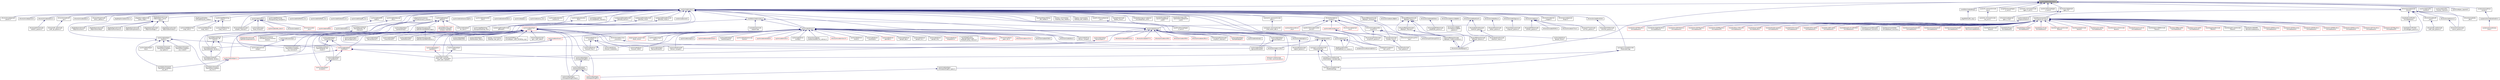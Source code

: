 digraph "sys/include/architecture.h"
{
 // LATEX_PDF_SIZE
  edge [fontname="Helvetica",fontsize="10",labelfontname="Helvetica",labelfontsize="10"];
  node [fontname="Helvetica",fontsize="10",shape=record];
  Node1 [label="sys/include/architecture.h",height=0.2,width=0.4,color="black", fillcolor="grey75", style="filled", fontcolor="black",tooltip="Platform-independent access to architecture details."];
  Node1 -> Node2 [dir="back",color="midnightblue",fontsize="10",style="solid",fontname="Helvetica"];
  Node2 [label="core/include/mutex.h",height=0.2,width=0.4,color="black", fillcolor="white", style="filled",URL="$mutex_8h.html",tooltip="Mutex for thread synchronization."];
  Node2 -> Node3 [dir="back",color="midnightblue",fontsize="10",style="solid",fontname="Helvetica"];
  Node3 [label="core/include/cond.h",height=0.2,width=0.4,color="black", fillcolor="white", style="filled",URL="$cond_8h.html",tooltip="Condition variable for thread synchronization."];
  Node2 -> Node4 [dir="back",color="midnightblue",fontsize="10",style="solid",fontname="Helvetica"];
  Node4 [label="core/lib/include/rmutex.h",height=0.2,width=0.4,color="black", fillcolor="white", style="filled",URL="$rmutex_8h.html",tooltip="Recursive Mutex for thread synchronization."];
  Node4 -> Node5 [dir="back",color="midnightblue",fontsize="10",style="solid",fontname="Helvetica"];
  Node5 [label="sys/arduino/include\l/spiport.hpp",height=0.2,width=0.4,color="black", fillcolor="white", style="filled",URL="$spiport_8hpp.html",tooltip="Definition of the Arduino 'SPI' interface."];
  Node4 -> Node6 [dir="back",color="midnightblue",fontsize="10",style="solid",fontname="Helvetica"];
  Node6 [label="sys/include/net/gnrc\l/netif.h",height=0.2,width=0.4,color="red", fillcolor="white", style="filled",URL="$gnrc_2netif_8h.html",tooltip="Definition for GNRC's network interfaces."];
  Node6 -> Node7 [dir="back",color="midnightblue",fontsize="10",style="solid",fontname="Helvetica"];
  Node7 [label="cpu/esp_common/esp\l-now/esp_now_gnrc.h",height=0.2,width=0.4,color="black", fillcolor="white", style="filled",URL="$esp__now__gnrc_8h.html",tooltip="ESP-NOW adaption for Network interface API."];
  Node6 -> Node8 [dir="back",color="midnightblue",fontsize="10",style="solid",fontname="Helvetica"];
  Node8 [label="drivers/include/cc1xxx\l_common.h",height=0.2,width=0.4,color="black", fillcolor="white", style="filled",URL="$cc1xxx__common_8h.html",tooltip="CC110x/CC1200 adaption for Network interface API."];
  Node8 -> Node9 [dir="back",color="midnightblue",fontsize="10",style="solid",fontname="Helvetica"];
  Node9 [label="drivers/include/cc110x.h",height=0.2,width=0.4,color="black", fillcolor="white", style="filled",URL="$cc110x_8h.html",tooltip="Interface definition for the CC1100/CC1101 driver."];
  Node9 -> Node10 [dir="back",color="midnightblue",fontsize="10",style="solid",fontname="Helvetica"];
  Node10 [label="drivers/cc110x/include\l/cc110x_communication.h",height=0.2,width=0.4,color="red", fillcolor="white", style="filled",URL="$cc110x__communication_8h.html",tooltip="Functions to communicate with the CC1100/CC1101 transceiver."];
  Node6 -> Node12 [dir="back",color="midnightblue",fontsize="10",style="solid",fontname="Helvetica"];
  Node12 [label="drivers/nrf24l01p_ng\l/include/gnrc_netif_nrf24l01p_ng.h",height=0.2,width=0.4,color="black", fillcolor="white", style="filled",URL="$gnrc__netif__nrf24l01p__ng_8h.html",tooltip="NRF24L01+ (NG) adaptation for Network interface API."];
  Node6 -> Node13 [dir="back",color="midnightblue",fontsize="10",style="solid",fontname="Helvetica"];
  Node13 [label="drivers/xbee/include\l/gnrc_netif_xbee.h",height=0.2,width=0.4,color="black", fillcolor="white", style="filled",URL="$gnrc__netif__xbee_8h.html",tooltip="XBee adaption for Network interface API."];
  Node6 -> Node14 [dir="back",color="midnightblue",fontsize="10",style="solid",fontname="Helvetica"];
  Node14 [label="pkg/opendsme/include\l/opendsme/DSMEPlatform.h",height=0.2,width=0.4,color="black", fillcolor="white", style="filled",URL="$DSMEPlatform_8h.html",tooltip="DSME Platform interface implementation."];
  Node6 -> Node15 [dir="back",color="midnightblue",fontsize="10",style="solid",fontname="Helvetica"];
  Node15 [label="pkg/opendsme/include\l/opendsme/opendsme.h",height=0.2,width=0.4,color="red", fillcolor="white", style="filled",URL="$opendsme_8h_source.html",tooltip=" "];
  Node6 -> Node18 [dir="back",color="midnightblue",fontsize="10",style="solid",fontname="Helvetica"];
  Node18 [label="sys/include/net/gnrc\l/gomach/gomach.h",height=0.2,width=0.4,color="black", fillcolor="white", style="filled",URL="$gomach_8h.html",tooltip="Implementation of GoMacH protocol."];
  Node6 -> Node19 [dir="back",color="midnightblue",fontsize="10",style="solid",fontname="Helvetica"];
  Node19 [label="sys/include/net/gnrc\l/gomach/timeout.h",height=0.2,width=0.4,color="black", fillcolor="white", style="filled",URL="$net_2gnrc_2gomach_2timeout_8h.html",tooltip="Timeout handling of GoMacH."];
  Node6 -> Node20 [dir="back",color="midnightblue",fontsize="10",style="solid",fontname="Helvetica"];
  Node20 [label="sys/include/net/gnrc\l/icmpv6/echo.h",height=0.2,width=0.4,color="black", fillcolor="white", style="filled",URL="$echo_8h.html",tooltip="ICMPv6 echo message definitions."];
  Node20 -> Node21 [dir="back",color="midnightblue",fontsize="10",style="solid",fontname="Helvetica"];
  Node21 [label="sys/include/net/gnrc\l/icmpv6.h",height=0.2,width=0.4,color="red", fillcolor="white", style="filled",URL="$gnrc_2icmpv6_8h.html",tooltip="Definitions for GNRC's ICMPv6 implementation."];
  Node6 -> Node21 [dir="back",color="midnightblue",fontsize="10",style="solid",fontname="Helvetica"];
  Node6 -> Node23 [dir="back",color="midnightblue",fontsize="10",style="solid",fontname="Helvetica"];
  Node23 [label="sys/include/net/gnrc\l/ipv6/nib.h",height=0.2,width=0.4,color="red", fillcolor="white", style="filled",URL="$nib_8h.html",tooltip="NIB definitions."];
  Node23 -> Node28 [dir="back",color="midnightblue",fontsize="10",style="solid",fontname="Helvetica"];
  Node28 [label="sys/net/gnrc/routing\l/ipv6_auto_subnets/gnrc\l_ipv6_auto_subnets.c",height=0.2,width=0.4,color="black", fillcolor="white", style="filled",URL="$gnrc__ipv6__auto__subnets_8c.html",tooltip=" "];
  Node6 -> Node41 [dir="back",color="midnightblue",fontsize="10",style="solid",fontname="Helvetica"];
  Node41 [label="sys/include/net/gnrc\l/lwmac/lwmac.h",height=0.2,width=0.4,color="black", fillcolor="white", style="filled",URL="$lwmac_8h.html",tooltip="Interface definition for the LWMAC protocol."];
  Node6 -> Node42 [dir="back",color="midnightblue",fontsize="10",style="solid",fontname="Helvetica"];
  Node42 [label="sys/include/net/gnrc\l/lwmac/timeout.h",height=0.2,width=0.4,color="black", fillcolor="white", style="filled",URL="$net_2gnrc_2lwmac_2timeout_8h.html",tooltip="Timeout handling of LWMAC."];
  Node6 -> Node43 [dir="back",color="midnightblue",fontsize="10",style="solid",fontname="Helvetica"];
  Node43 [label="sys/include/net/gnrc\l/mac/internal.h",height=0.2,width=0.4,color="black", fillcolor="white", style="filled",URL="$mac_2internal_8h.html",tooltip="Definitions of internal functions of GNRC_MAC module."];
  Node6 -> Node44 [dir="back",color="midnightblue",fontsize="10",style="solid",fontname="Helvetica"];
  Node44 [label="sys/include/net/gnrc\l/ndp.h",height=0.2,width=0.4,color="black", fillcolor="white", style="filled",URL="$gnrc_2ndp_8h.html",tooltip="GNRC-specific neighbor discovery definitions."];
  Node44 -> Node28 [dir="back",color="midnightblue",fontsize="10",style="solid",fontname="Helvetica"];
  Node6 -> Node45 [dir="back",color="midnightblue",fontsize="10",style="solid",fontname="Helvetica"];
  Node45 [label="sys/include/net/gnrc\l/netif/ethernet.h",height=0.2,width=0.4,color="black", fillcolor="white", style="filled",URL="$gnrc_2netif_2ethernet_8h.html",tooltip="Ethernet adaption for Network interface API."];
  Node6 -> Node46 [dir="back",color="midnightblue",fontsize="10",style="solid",fontname="Helvetica"];
  Node46 [label="sys/include/net/gnrc\l/netif/hdr.h",height=0.2,width=0.4,color="red", fillcolor="white", style="filled",URL="$net_2gnrc_2netif_2hdr_8h.html",tooltip="Generic network interface header."];
  Node46 -> Node20 [dir="back",color="midnightblue",fontsize="10",style="solid",fontname="Helvetica"];
  Node46 -> Node49 [dir="back",color="midnightblue",fontsize="10",style="solid",fontname="Helvetica"];
  Node49 [label="sys/include/net/gnrc\l/sixlowpan/frag/rb.h",height=0.2,width=0.4,color="black", fillcolor="white", style="filled",URL="$rb_8h.html",tooltip="Reassembly buffer definitions."];
  Node49 -> Node50 [dir="back",color="midnightblue",fontsize="10",style="solid",fontname="Helvetica"];
  Node50 [label="sys/include/net/gnrc\l/sixlowpan/frag/vrb.h",height=0.2,width=0.4,color="black", fillcolor="white", style="filled",URL="$vrb_8h.html",tooltip="Virtual reassembly buffer definitions."];
  Node50 -> Node51 [dir="back",color="midnightblue",fontsize="10",style="solid",fontname="Helvetica"];
  Node51 [label="sys/include/net/gnrc\l/sixlowpan/frag/minfwd.h",height=0.2,width=0.4,color="black", fillcolor="white", style="filled",URL="$minfwd_8h.html",tooltip="Minimal fragment forwarding definitions."];
  Node50 -> Node52 [dir="back",color="midnightblue",fontsize="10",style="solid",fontname="Helvetica"];
  Node52 [label="sys/include/net/gnrc\l/sixlowpan/frag/sfr.h",height=0.2,width=0.4,color="red", fillcolor="white", style="filled",URL="$gnrc_2sixlowpan_2frag_2sfr_8h.html",tooltip="6LoWPAN selective fragment recovery definitions for GNRC"];
  Node46 -> Node56 [dir="back",color="midnightblue",fontsize="10",style="solid",fontname="Helvetica"];
  Node56 [label="sys/include/net/gnrc.h",height=0.2,width=0.4,color="red", fillcolor="white", style="filled",URL="$gnrc_8h.html",tooltip="Includes all essential GNRC network stack base modules."];
  Node56 -> Node32 [dir="back",color="midnightblue",fontsize="10",style="solid",fontname="Helvetica"];
  Node32 [label="sys/net/gnrc/transport\l_layer/tcp/include/gnrc\l_tcp_fsm.h",height=0.2,width=0.4,color="black", fillcolor="white", style="filled",URL="$gnrc__tcp__fsm_8h.html",tooltip="TCP finite state machine declarations."];
  Node56 -> Node34 [dir="back",color="midnightblue",fontsize="10",style="solid",fontname="Helvetica"];
  Node34 [label="sys/net/gnrc/transport\l_layer/tcp/include/gnrc\l_tcp_pkt.h",height=0.2,width=0.4,color="black", fillcolor="white", style="filled",URL="$gnrc__tcp__pkt_8h.html",tooltip="TCP packet handling declarations."];
  Node46 -> Node28 [dir="back",color="midnightblue",fontsize="10",style="solid",fontname="Helvetica"];
  Node6 -> Node61 [dir="back",color="midnightblue",fontsize="10",style="solid",fontname="Helvetica"];
  Node61 [label="sys/include/net/gnrc\l/netif/ieee802154.h",height=0.2,width=0.4,color="black", fillcolor="white", style="filled",URL="$sys_2include_2net_2gnrc_2netif_2ieee802154_8h.html",tooltip="IEEE 802.15.4 adaption for Network interface API."];
  Node6 -> Node62 [dir="back",color="midnightblue",fontsize="10",style="solid",fontname="Helvetica"];
  Node62 [label="sys/include/net/gnrc\l/netif/internal.h",height=0.2,width=0.4,color="black", fillcolor="white", style="filled",URL="$netif_2internal_8h_source.html",tooltip=" "];
  Node62 -> Node46 [dir="back",color="midnightblue",fontsize="10",style="solid",fontname="Helvetica"];
  Node62 -> Node40 [dir="back",color="midnightblue",fontsize="10",style="solid",fontname="Helvetica"];
  Node40 [label="sys/net/gnrc/network\l_layer/ipv6/nib/_nib\l-router.h",height=0.2,width=0.4,color="black", fillcolor="white", style="filled",URL="$__nib-router_8h_source.html",tooltip=" "];
  Node6 -> Node63 [dir="back",color="midnightblue",fontsize="10",style="solid",fontname="Helvetica"];
  Node63 [label="sys/include/net/gnrc\l/netif/lorawan_base.h",height=0.2,width=0.4,color="black", fillcolor="white", style="filled",URL="$lorawan__base_8h.html",tooltip="LoRaWAN base Network interface API header."];
  Node6 -> Node51 [dir="back",color="midnightblue",fontsize="10",style="solid",fontname="Helvetica"];
  Node6 -> Node52 [dir="back",color="midnightblue",fontsize="10",style="solid",fontname="Helvetica"];
  Node6 -> Node50 [dir="back",color="midnightblue",fontsize="10",style="solid",fontname="Helvetica"];
  Node6 -> Node56 [dir="back",color="midnightblue",fontsize="10",style="solid",fontname="Helvetica"];
  Node6 -> Node39 [dir="back",color="midnightblue",fontsize="10",style="solid",fontname="Helvetica"];
  Node39 [label="sys/net/gnrc/network\l_layer/ipv6/nib/_nib\l-arsm.h",height=0.2,width=0.4,color="black", fillcolor="white", style="filled",URL="$__nib-arsm_8h_source.html",tooltip=" "];
  Node39 -> Node37 [dir="back",color="midnightblue",fontsize="10",style="solid",fontname="Helvetica"];
  Node37 [label="sys/net/gnrc/network\l_layer/ipv6/nib/_nib-6ln.h",height=0.2,width=0.4,color="black", fillcolor="white", style="filled",URL="$__nib-6ln_8h.html",tooltip="Definitions related to 6Lo node (6LN) functionality of the NIB."];
  Node37 -> Node38 [dir="back",color="midnightblue",fontsize="10",style="solid",fontname="Helvetica"];
  Node38 [label="sys/net/gnrc/network\l_layer/ipv6/nib/_nib-6lr.h",height=0.2,width=0.4,color="black", fillcolor="white", style="filled",URL="$__nib-6lr_8h.html",tooltip="Definitions related to 6Lo router (6LR) functionality of the NIB."];
  Node39 -> Node38 [dir="back",color="midnightblue",fontsize="10",style="solid",fontname="Helvetica"];
  Node6 -> Node28 [dir="back",color="midnightblue",fontsize="10",style="solid",fontname="Helvetica"];
  Node4 -> Node72 [dir="back",color="midnightblue",fontsize="10",style="solid",fontname="Helvetica"];
  Node72 [label="sys/include/xtimer.h",height=0.2,width=0.4,color="black", fillcolor="white", style="filled",URL="$xtimer_8h.html",tooltip="xtimer interface definitions"];
  Node72 -> Node73 [dir="back",color="midnightblue",fontsize="10",style="solid",fontname="Helvetica"];
  Node73 [label="drivers/include/at86rf215.h",height=0.2,width=0.4,color="red", fillcolor="white", style="filled",URL="$at86rf215_8h.html",tooltip="Interface definition for AT86RF215 based drivers."];
  Node72 -> Node76 [dir="back",color="midnightblue",fontsize="10",style="solid",fontname="Helvetica"];
  Node76 [label="drivers/include/dcf77.h",height=0.2,width=0.4,color="red", fillcolor="white", style="filled",URL="$dcf77_8h.html",tooltip="Interface definition for the dcf77 sensor driver."];
  Node72 -> Node78 [dir="back",color="midnightblue",fontsize="10",style="solid",fontname="Helvetica"];
  Node78 [label="drivers/include/scd30.h",height=0.2,width=0.4,color="red", fillcolor="white", style="filled",URL="$scd30_8h.html",tooltip="Device driver interface for the SCD30 sensor."];
  Node72 -> Node80 [dir="back",color="midnightblue",fontsize="10",style="solid",fontname="Helvetica"];
  Node80 [label="drivers/include/sdp3x.h",height=0.2,width=0.4,color="black", fillcolor="white", style="filled",URL="$sdp3x_8h.html",tooltip="Device driver interface for the SDP3x sensor."];
  Node80 -> Node81 [dir="back",color="midnightblue",fontsize="10",style="solid",fontname="Helvetica"];
  Node81 [label="drivers/sdp3x/include\l/sdp3x_params.h",height=0.2,width=0.4,color="black", fillcolor="white", style="filled",URL="$sdp3x__params_8h.html",tooltip="Device driver params interface for the SDP3x sensor."];
  Node72 -> Node82 [dir="back",color="midnightblue",fontsize="10",style="solid",fontname="Helvetica"];
  Node82 [label="drivers/include/srf04.h",height=0.2,width=0.4,color="red", fillcolor="white", style="filled",URL="$srf04_8h.html",tooltip="Device driver for the srf04 ultra sonic range finder."];
  Node72 -> Node84 [dir="back",color="midnightblue",fontsize="10",style="solid",fontname="Helvetica"];
  Node84 [label="drivers/include/ws281x.h",height=0.2,width=0.4,color="red", fillcolor="white", style="filled",URL="$ws281x_8h.html",tooltip="WS2812/SK6812 RGB LED Driver."];
  Node72 -> Node86 [dir="back",color="midnightblue",fontsize="10",style="solid",fontname="Helvetica"];
  Node86 [label="drivers/my9221/include\l/my9221_internal.h",height=0.2,width=0.4,color="black", fillcolor="white", style="filled",URL="$my9221__internal_8h.html",tooltip="Internal config and parameters for the MY9221 LED controller."];
  Node72 -> Node19 [dir="back",color="midnightblue",fontsize="10",style="solid",fontname="Helvetica"];
  Node72 -> Node87 [dir="back",color="midnightblue",fontsize="10",style="solid",fontname="Helvetica"];
  Node87 [label="sys/include/net/gnrc\l/gomach/types.h",height=0.2,width=0.4,color="black", fillcolor="white", style="filled",URL="$sys_2include_2net_2gnrc_2gomach_2types_8h.html",tooltip="Internal used types of GoMacH."];
  Node87 -> Node19 [dir="back",color="midnightblue",fontsize="10",style="solid",fontname="Helvetica"];
  Node72 -> Node88 [dir="back",color="midnightblue",fontsize="10",style="solid",fontname="Helvetica"];
  Node88 [label="sys/include/net/gnrc\l/lwmac/types.h",height=0.2,width=0.4,color="red", fillcolor="white", style="filled",URL="$sys_2include_2net_2gnrc_2lwmac_2types_8h.html",tooltip="Definition of internal types used by LWMAC."];
  Node88 -> Node42 [dir="back",color="midnightblue",fontsize="10",style="solid",fontname="Helvetica"];
  Node72 -> Node89 [dir="back",color="midnightblue",fontsize="10",style="solid",fontname="Helvetica"];
  Node89 [label="sys/include/net/gnrc\l/netif/pktq/type.h",height=0.2,width=0.4,color="red", fillcolor="white", style="filled",URL="$type_8h.html",tooltip="Send queue for Network interface API type definitions"];
  Node72 -> Node90 [dir="back",color="midnightblue",fontsize="10",style="solid",fontname="Helvetica"];
  Node90 [label="sys/include/net/gnrc\l/sixlowpan/frag/sfr_types.h",height=0.2,width=0.4,color="black", fillcolor="white", style="filled",URL="$sfr__types_8h.html",tooltip="6LoWPAN selective fragment recovery type definitions for GNRC"];
  Node90 -> Node52 [dir="back",color="midnightblue",fontsize="10",style="solid",fontname="Helvetica"];
  Node72 -> Node91 [dir="back",color="midnightblue",fontsize="10",style="solid",fontname="Helvetica"];
  Node91 [label="sys/include/net/sntp.h",height=0.2,width=0.4,color="black", fillcolor="white", style="filled",URL="$sntp_8h.html",tooltip="SNTP definitions."];
  Node72 -> Node28 [dir="back",color="midnightblue",fontsize="10",style="solid",fontname="Helvetica"];
  Node4 -> Node92 [dir="back",color="midnightblue",fontsize="10",style="solid",fontname="Helvetica"];
  Node92 [label="sys/include/ztimer.h",height=0.2,width=0.4,color="black", fillcolor="white", style="filled",URL="$ztimer_8h.html",tooltip="ztimer API"];
  Node92 -> Node93 [dir="back",color="midnightblue",fontsize="10",style="solid",fontname="Helvetica"];
  Node93 [label="drivers/include/dose.h",height=0.2,width=0.4,color="black", fillcolor="white", style="filled",URL="$dose_8h.html",tooltip="Driver for the Differentially Operated Serial Ethernet module."];
  Node92 -> Node94 [dir="back",color="midnightblue",fontsize="10",style="solid",fontname="Helvetica"];
  Node94 [label="drivers/include/net\l/netdev/ieee802154_submac.h",height=0.2,width=0.4,color="black", fillcolor="white", style="filled",URL="$ieee802154__submac_8h_source.html",tooltip=" "];
  Node92 -> Node95 [dir="back",color="midnightblue",fontsize="10",style="solid",fontname="Helvetica"];
  Node95 [label="drivers/include/rn2xx3.h",height=0.2,width=0.4,color="red", fillcolor="white", style="filled",URL="$rn2xx3_8h.html",tooltip="High-level driver for the RN2483/RN2903 LoRa modules."];
  Node92 -> Node98 [dir="back",color="midnightblue",fontsize="10",style="solid",fontname="Helvetica"];
  Node98 [label="drivers/include/sgp30.h",height=0.2,width=0.4,color="red", fillcolor="white", style="filled",URL="$sgp30_8h.html",tooltip=" "];
  Node92 -> Node100 [dir="back",color="midnightblue",fontsize="10",style="solid",fontname="Helvetica"];
  Node100 [label="drivers/include/sm\l_pwm_01c.h",height=0.2,width=0.4,color="red", fillcolor="white", style="filled",URL="$sm__pwm__01c_8h.html",tooltip="SM_PWM_01C Device Driver."];
  Node92 -> Node102 [dir="back",color="midnightblue",fontsize="10",style="solid",fontname="Helvetica"];
  Node102 [label="drivers/include/sx127x.h",height=0.2,width=0.4,color="red", fillcolor="white", style="filled",URL="$sx127x_8h.html",tooltip="Public interface for SX127X driver."];
  Node92 -> Node106 [dir="back",color="midnightblue",fontsize="10",style="solid",fontname="Helvetica"];
  Node106 [label="drivers/include/w5500.h",height=0.2,width=0.4,color="black", fillcolor="white", style="filled",URL="$w5500_8h.html",tooltip="Interface definition for the W5500 device driver."];
  Node92 -> Node107 [dir="back",color="midnightblue",fontsize="10",style="solid",fontname="Helvetica"];
  Node107 [label="pkg/mynewt-core/include\l/os/os_time.h",height=0.2,width=0.4,color="red", fillcolor="white", style="filled",URL="$os__time_8h.html",tooltip="mynewt-core time abstraction"];
  Node92 -> Node14 [dir="back",color="midnightblue",fontsize="10",style="solid",fontname="Helvetica"];
  Node92 -> Node114 [dir="back",color="midnightblue",fontsize="10",style="solid",fontname="Helvetica"];
  Node114 [label="pkg/semtech-loramac\l/include/semtech-loramac\l/timer.h",height=0.2,width=0.4,color="black", fillcolor="white", style="filled",URL="$pkg_2semtech-loramac_2include_2semtech-loramac_2timer_8h.html",tooltip="Semtech LoRaMAC timer compatibility definitions."];
  Node92 -> Node115 [dir="back",color="midnightblue",fontsize="10",style="solid",fontname="Helvetica"];
  Node115 [label="pkg/tinyusb/contrib\l/include/tusb_os_custom.h",height=0.2,width=0.4,color="black", fillcolor="white", style="filled",URL="$tusb__os__custom_8h.html",tooltip="TinyUSB OS Abstraction Layer for RIOT."];
  Node92 -> Node116 [dir="back",color="midnightblue",fontsize="10",style="solid",fontname="Helvetica"];
  Node116 [label="sys/include/can/isotp.h",height=0.2,width=0.4,color="black", fillcolor="white", style="filled",URL="$isotp_8h.html",tooltip="ISO TP high level interface."];
  Node116 -> Node117 [dir="back",color="midnightblue",fontsize="10",style="solid",fontname="Helvetica"];
  Node117 [label="sys/include/can/conn\l/isotp.h",height=0.2,width=0.4,color="black", fillcolor="white", style="filled",URL="$conn_2isotp_8h.html",tooltip="Definitions of generic CAN interface."];
  Node92 -> Node118 [dir="back",color="midnightblue",fontsize="10",style="solid",fontname="Helvetica"];
  Node118 [label="sys/include/congure\l/quic.h",height=0.2,width=0.4,color="black", fillcolor="white", style="filled",URL="$quic_8h.html",tooltip=" "];
  Node92 -> Node119 [dir="back",color="midnightblue",fontsize="10",style="solid",fontname="Helvetica"];
  Node119 [label="sys/include/congure.h",height=0.2,width=0.4,color="black", fillcolor="white", style="filled",URL="$congure_8h.html",tooltip=" "];
  Node92 -> Node120 [dir="back",color="midnightblue",fontsize="10",style="solid",fontname="Helvetica"];
  Node120 [label="sys/include/event/timeout.h",height=0.2,width=0.4,color="red", fillcolor="white", style="filled",URL="$event_2timeout_8h.html",tooltip="Provides functionality to trigger events after timeout."];
  Node92 -> Node127 [dir="back",color="midnightblue",fontsize="10",style="solid",fontname="Helvetica"];
  Node127 [label="sys/include/evtimer.h",height=0.2,width=0.4,color="red", fillcolor="white", style="filled",URL="$evtimer_8h.html",tooltip="evtimer API definitions"];
  Node127 -> Node37 [dir="back",color="midnightblue",fontsize="10",style="solid",fontname="Helvetica"];
  Node127 -> Node31 [dir="back",color="midnightblue",fontsize="10",style="solid",fontname="Helvetica"];
  Node31 [label="sys/net/gnrc/transport\l_layer/tcp/include/gnrc\l_tcp_common.h",height=0.2,width=0.4,color="black", fillcolor="white", style="filled",URL="$gnrc__tcp__common_8h.html",tooltip="Internally used defines, macros and variable declarations."];
  Node92 -> Node139 [dir="back",color="midnightblue",fontsize="10",style="solid",fontname="Helvetica"];
  Node139 [label="sys/include/net/gnrc\l/netif/lorawan.h",height=0.2,width=0.4,color="black", fillcolor="white", style="filled",URL="$netif_2lorawan_8h.html",tooltip="LoRaWAN adaption for Network interface API."];
  Node92 -> Node140 [dir="back",color="midnightblue",fontsize="10",style="solid",fontname="Helvetica"];
  Node140 [label="sys/include/net/nanocoap\l/cache.h",height=0.2,width=0.4,color="red", fillcolor="white", style="filled",URL="$nanocoap_2cache_8h.html",tooltip="nanocoap-cache API"];
  Node92 -> Node141 [dir="back",color="midnightblue",fontsize="10",style="solid",fontname="Helvetica"];
  Node141 [label="sys/include/net/skald.h",height=0.2,width=0.4,color="red", fillcolor="white", style="filled",URL="$skald_8h.html",tooltip="Skald's basic interface."];
  Node92 -> Node144 [dir="back",color="midnightblue",fontsize="10",style="solid",fontname="Helvetica"];
  Node144 [label="sys/include/sema.h",height=0.2,width=0.4,color="black", fillcolor="white", style="filled",URL="$sema_8h.html",tooltip="Semaphore definitions."];
  Node144 -> Node145 [dir="back",color="midnightblue",fontsize="10",style="solid",fontname="Helvetica"];
  Node145 [label="pkg/lwip/include/arch\l/sys_arch.h",height=0.2,width=0.4,color="black", fillcolor="white", style="filled",URL="$sys__arch_8h.html",tooltip="OS abstraction layer."];
  Node144 -> Node115 [dir="back",color="midnightblue",fontsize="10",style="solid",fontname="Helvetica"];
  Node144 -> Node146 [dir="back",color="midnightblue",fontsize="10",style="solid",fontname="Helvetica"];
  Node146 [label="sys/posix/include/semaphore.h",height=0.2,width=0.4,color="black", fillcolor="white", style="filled",URL="$semaphore_8h.html",tooltip="Semaphores."];
  Node92 -> Node147 [dir="back",color="midnightblue",fontsize="10",style="solid",fontname="Helvetica"];
  Node147 [label="sys/include/trickle.h",height=0.2,width=0.4,color="red", fillcolor="white", style="filled",URL="$trickle_8h.html",tooltip="Trickle timer interface definition."];
  Node92 -> Node148 [dir="back",color="midnightblue",fontsize="10",style="solid",fontname="Helvetica"];
  Node148 [label="sys/include/ztimer\l/config.h",height=0.2,width=0.4,color="black", fillcolor="white", style="filled",URL="$sys_2include_2ztimer_2config_8h.html",tooltip="ztimer default configuration"];
  Node92 -> Node149 [dir="back",color="midnightblue",fontsize="10",style="solid",fontname="Helvetica"];
  Node149 [label="sys/include/ztimer\l/convert.h",height=0.2,width=0.4,color="black", fillcolor="white", style="filled",URL="$convert_8h.html",tooltip="ztimer frequency conversion base module"];
  Node149 -> Node150 [dir="back",color="midnightblue",fontsize="10",style="solid",fontname="Helvetica"];
  Node150 [label="sys/include/ztimer\l/convert_frac.h",height=0.2,width=0.4,color="black", fillcolor="white", style="filled",URL="$convert__frac_8h.html",tooltip="ztimer_convert_frac interface definitions"];
  Node150 -> Node150 [dir="back",color="midnightblue",fontsize="10",style="solid",fontname="Helvetica"];
  Node149 -> Node151 [dir="back",color="midnightblue",fontsize="10",style="solid",fontname="Helvetica"];
  Node151 [label="sys/include/ztimer\l/convert_muldiv64.h",height=0.2,width=0.4,color="black", fillcolor="white", style="filled",URL="$convert__muldiv64_8h.html",tooltip="ztimer frequency conversion module API"];
  Node149 -> Node152 [dir="back",color="midnightblue",fontsize="10",style="solid",fontname="Helvetica"];
  Node152 [label="sys/include/ztimer\l/convert_shift.h",height=0.2,width=0.4,color="black", fillcolor="white", style="filled",URL="$convert__shift_8h.html",tooltip="ztimer_convert_shift interface definitions"];
  Node92 -> Node150 [dir="back",color="midnightblue",fontsize="10",style="solid",fontname="Helvetica"];
  Node92 -> Node151 [dir="back",color="midnightblue",fontsize="10",style="solid",fontname="Helvetica"];
  Node92 -> Node152 [dir="back",color="midnightblue",fontsize="10",style="solid",fontname="Helvetica"];
  Node92 -> Node153 [dir="back",color="midnightblue",fontsize="10",style="solid",fontname="Helvetica"];
  Node153 [label="sys/include/ztimer\l/mock.h",height=0.2,width=0.4,color="black", fillcolor="white", style="filled",URL="$ztimer_2mock_8h.html",tooltip="ztimer mock clock backend API"];
  Node92 -> Node154 [dir="back",color="midnightblue",fontsize="10",style="solid",fontname="Helvetica"];
  Node154 [label="sys/include/ztimer\l/overhead.h",height=0.2,width=0.4,color="black", fillcolor="white", style="filled",URL="$overhead_8h.html",tooltip="ztimer_overhead API"];
  Node92 -> Node155 [dir="back",color="midnightblue",fontsize="10",style="solid",fontname="Helvetica"];
  Node155 [label="sys/include/ztimer\l/periodic.h",height=0.2,width=0.4,color="red", fillcolor="white", style="filled",URL="$ztimer_2periodic_8h.html",tooltip="Periodic ztimer API."];
  Node92 -> Node158 [dir="back",color="midnightblue",fontsize="10",style="solid",fontname="Helvetica"];
  Node158 [label="sys/include/ztimer\l/periph_ptp.h",height=0.2,width=0.4,color="black", fillcolor="white", style="filled",URL="$periph__ptp_8h.html",tooltip="ztimer periph/ptp backend API"];
  Node92 -> Node159 [dir="back",color="midnightblue",fontsize="10",style="solid",fontname="Helvetica"];
  Node159 [label="sys/include/ztimer\l/periph_rtc.h",height=0.2,width=0.4,color="black", fillcolor="white", style="filled",URL="$periph__rtc_8h.html",tooltip="ztimer rtc/timer backend API"];
  Node92 -> Node160 [dir="back",color="midnightblue",fontsize="10",style="solid",fontname="Helvetica"];
  Node160 [label="sys/include/ztimer\l/periph_rtt.h",height=0.2,width=0.4,color="black", fillcolor="white", style="filled",URL="$periph__rtt_8h.html",tooltip="ztimer periph/rtt backend API"];
  Node92 -> Node161 [dir="back",color="midnightblue",fontsize="10",style="solid",fontname="Helvetica"];
  Node161 [label="sys/include/ztimer\l/periph_timer.h",height=0.2,width=0.4,color="black", fillcolor="white", style="filled",URL="$periph__timer_8h.html",tooltip="ztimer periph/timer backend API"];
  Node92 -> Node162 [dir="back",color="midnightblue",fontsize="10",style="solid",fontname="Helvetica"];
  Node162 [label="sys/include/ztimer\l/stopwatch.h",height=0.2,width=0.4,color="red", fillcolor="white", style="filled",URL="$stopwatch_8h_source.html",tooltip=" "];
  Node92 -> Node164 [dir="back",color="midnightblue",fontsize="10",style="solid",fontname="Helvetica"];
  Node164 [label="sys/include/ztimer\l/xtimer_compat.h",height=0.2,width=0.4,color="black", fillcolor="white", style="filled",URL="$ztimer_2xtimer__compat_8h.html",tooltip="ztimer xtimer wrapper interface"];
  Node92 -> Node165 [dir="back",color="midnightblue",fontsize="10",style="solid",fontname="Helvetica"];
  Node165 [label="sys/include/ztimer64\l/xtimer_compat.h",height=0.2,width=0.4,color="black", fillcolor="white", style="filled",URL="$ztimer64_2xtimer__compat_8h.html",tooltip="ztimer64 xtimer wrapper interface"];
  Node92 -> Node166 [dir="back",color="midnightblue",fontsize="10",style="solid",fontname="Helvetica"];
  Node166 [label="sys/include/ztimer64.h",height=0.2,width=0.4,color="black", fillcolor="white", style="filled",URL="$ztimer64_8h.html",tooltip="ztimer 64bit API"];
  Node166 -> Node167 [dir="back",color="midnightblue",fontsize="10",style="solid",fontname="Helvetica"];
  Node167 [label="sys/cpp11-compat/include\l/riot/chrono.hpp",height=0.2,width=0.4,color="black", fillcolor="white", style="filled",URL="$chrono_8hpp.html",tooltip="C++11 chrono drop in replacement that adds the function now based on ztimer/timex."];
  Node167 -> Node168 [dir="back",color="midnightblue",fontsize="10",style="solid",fontname="Helvetica"];
  Node168 [label="sys/cpp11-compat/include\l/riot/condition_variable.hpp",height=0.2,width=0.4,color="black", fillcolor="white", style="filled",URL="$condition__variable_8hpp.html",tooltip="C++11 condition variable drop in replacement."];
  Node168 -> Node169 [dir="back",color="midnightblue",fontsize="10",style="solid",fontname="Helvetica"];
  Node169 [label="sys/cpp11-compat/include\l/riot/thread.hpp",height=0.2,width=0.4,color="black", fillcolor="white", style="filled",URL="$thread_8hpp.html",tooltip="C++11 thread drop in replacement."];
  Node167 -> Node169 [dir="back",color="midnightblue",fontsize="10",style="solid",fontname="Helvetica"];
  Node166 -> Node168 [dir="back",color="midnightblue",fontsize="10",style="solid",fontname="Helvetica"];
  Node166 -> Node165 [dir="back",color="midnightblue",fontsize="10",style="solid",fontname="Helvetica"];
  Node92 -> Node126 [dir="back",color="midnightblue",fontsize="10",style="solid",fontname="Helvetica"];
  Node126 [label="sys/net/application\l_layer/gcoap/include\l/forward_proxy_internal.h",height=0.2,width=0.4,color="black", fillcolor="white", style="filled",URL="$forward__proxy__internal_8h.html",tooltip="Definitions for the GCoAP forward proxy internal communication."];
  Node2 -> Node170 [dir="back",color="midnightblue",fontsize="10",style="solid",fontname="Helvetica"];
  Node170 [label="cpu/efm32/include/periph\l_cpu.h",height=0.2,width=0.4,color="black", fillcolor="white", style="filled",URL="$efm32_2include_2periph__cpu_8h.html",tooltip="CPU specific definitions for internal peripheral handling."];
  Node170 -> Node171 [dir="back",color="midnightblue",fontsize="10",style="solid",fontname="Helvetica"];
  Node171 [label="cpu/efm32/include/gpio\l_ll_arch.h",height=0.2,width=0.4,color="black", fillcolor="white", style="filled",URL="$efm32_2include_2gpio__ll__arch_8h.html",tooltip="CPU specific part of the Peripheral GPIO Low-Level API."];
  Node2 -> Node172 [dir="back",color="midnightblue",fontsize="10",style="solid",fontname="Helvetica"];
  Node172 [label="cpu/esp32/esp-eth/esp\l_eth_netdev.h",height=0.2,width=0.4,color="black", fillcolor="white", style="filled",URL="$esp__eth__netdev_8h.html",tooltip="Netdev interface for the ESP32 Ethernet MAC module."];
  Node2 -> Node173 [dir="back",color="midnightblue",fontsize="10",style="solid",fontname="Helvetica"];
  Node173 [label="cpu/esp_common/esp\l-now/esp_now_netdev.h",height=0.2,width=0.4,color="black", fillcolor="white", style="filled",URL="$esp__now__netdev_8h.html",tooltip="Netdev interface for the ESP-NOW WiFi P2P protocol."];
  Node2 -> Node174 [dir="back",color="midnightblue",fontsize="10",style="solid",fontname="Helvetica"];
  Node174 [label="cpu/esp_common/esp\l-wifi/esp_wifi_netdev.h",height=0.2,width=0.4,color="black", fillcolor="white", style="filled",URL="$esp__wifi__netdev_8h.html",tooltip="Network device driver for the ESP SoCs WiFi interface."];
  Node2 -> Node175 [dir="back",color="midnightblue",fontsize="10",style="solid",fontname="Helvetica"];
  Node175 [label="cpu/native/include\l/candev_linux.h",height=0.2,width=0.4,color="black", fillcolor="white", style="filled",URL="$candev__linux_8h.html",tooltip="Implementation of simulated CAN controller driver using SocketCAN on Linux."];
  Node175 -> Node176 [dir="back",color="midnightblue",fontsize="10",style="solid",fontname="Helvetica"];
  Node176 [label="cpu/native/include\l/can_params.h",height=0.2,width=0.4,color="black", fillcolor="white", style="filled",URL="$native_2include_2can__params_8h.html",tooltip="Default linux can config."];
  Node2 -> Node177 [dir="back",color="midnightblue",fontsize="10",style="solid",fontname="Helvetica"];
  Node177 [label="cpu/native/include\l/spidev_linux.h",height=0.2,width=0.4,color="black", fillcolor="white", style="filled",URL="$spidev__linux_8h.html",tooltip="Implementation of SPI access from Linux User Space."];
  Node2 -> Node178 [dir="back",color="midnightblue",fontsize="10",style="solid",fontname="Helvetica"];
  Node178 [label="cpu/sam0_common/include\l/sdhc.h",height=0.2,width=0.4,color="black", fillcolor="white", style="filled",URL="$sdhc_8h.html",tooltip="SD card interface functions for sam0 class devices."];
  Node178 -> Node179 [dir="back",color="midnightblue",fontsize="10",style="solid",fontname="Helvetica"];
  Node179 [label="cpu/sam0_common/include\l/mtd_sam0_sdhc.h",height=0.2,width=0.4,color="black", fillcolor="white", style="filled",URL="$mtd__sam0__sdhc_8h.html",tooltip="Interface definition for SAM SDHC driver."];
  Node2 -> Node180 [dir="back",color="midnightblue",fontsize="10",style="solid",fontname="Helvetica"];
  Node180 [label="boards/atxmega-a1-xplained\l/include/periph_conf.h",height=0.2,width=0.4,color="black", fillcolor="white", style="filled",URL="$boards_2atxmega-a1-xplained_2include_2periph__conf_8h.html",tooltip="Peripheral MCU configuration for the ATxmegaA1 Xplained board."];
  Node2 -> Node181 [dir="back",color="midnightblue",fontsize="10",style="solid",fontname="Helvetica"];
  Node181 [label="boards/atxmega-a1u\l-xpro/include/periph\l_conf.h",height=0.2,width=0.4,color="black", fillcolor="white", style="filled",URL="$boards_2atxmega-a1u-xpro_2include_2periph__conf_8h.html",tooltip="Peripheral MCU configuration for the ATxmegaA1U Xplained Pro board."];
  Node2 -> Node182 [dir="back",color="midnightblue",fontsize="10",style="solid",fontname="Helvetica"];
  Node182 [label="boards/atxmega-a3bu\l-xplained/include/periph\l_conf.h",height=0.2,width=0.4,color="black", fillcolor="white", style="filled",URL="$boards_2atxmega-a3bu-xplained_2include_2periph__conf_8h.html",tooltip="Peripheral MCU configuration for the ATxmegaA3BU Xplained board."];
  Node2 -> Node183 [dir="back",color="midnightblue",fontsize="10",style="solid",fontname="Helvetica"];
  Node183 [label="drivers/dfplayer/include\l/dfplayer_constants.h",height=0.2,width=0.4,color="black", fillcolor="white", style="filled",URL="$dfplayer__constants_8h.html",tooltip="Constants used in the DFPlayer Mini Driver."];
  Node183 -> Node184 [dir="back",color="midnightblue",fontsize="10",style="solid",fontname="Helvetica"];
  Node184 [label="drivers/dfplayer/include\l/dfplayer_implementation.h",height=0.2,width=0.4,color="black", fillcolor="white", style="filled",URL="$dfplayer__implementation_8h.html",tooltip="Header-only functions of the DFPlayer Mini Device driver."];
  Node184 -> Node185 [dir="back",color="midnightblue",fontsize="10",style="solid",fontname="Helvetica"];
  Node185 [label="drivers/include/dfplayer.h",height=0.2,width=0.4,color="black", fillcolor="white", style="filled",URL="$dfplayer_8h.html",tooltip="DFPlayer Mini Device Driver."];
  Node185 -> Node184 [dir="back",color="midnightblue",fontsize="10",style="solid",fontname="Helvetica"];
  Node2 -> Node186 [dir="back",color="midnightblue",fontsize="10",style="solid",fontname="Helvetica"];
  Node186 [label="drivers/dfplayer/include\l/dfplayer_types.h",height=0.2,width=0.4,color="black", fillcolor="white", style="filled",URL="$dfplayer__types_8h.html",tooltip="Types used in the DFPlayer Mini Device Driver."];
  Node186 -> Node184 [dir="back",color="midnightblue",fontsize="10",style="solid",fontname="Helvetica"];
  Node186 -> Node187 [dir="back",color="midnightblue",fontsize="10",style="solid",fontname="Helvetica"];
  Node187 [label="drivers/dfplayer/include\l/dfplayer_internal.h",height=0.2,width=0.4,color="black", fillcolor="white", style="filled",URL="$dfplayer__internal_8h.html",tooltip="Internal functions of DFPlayer Mini Device driver."];
  Node187 -> Node184 [dir="back",color="midnightblue",fontsize="10",style="solid",fontname="Helvetica"];
  Node186 -> Node188 [dir="back",color="midnightblue",fontsize="10",style="solid",fontname="Helvetica"];
  Node188 [label="drivers/dfplayer/include\l/dfplayer_params.h",height=0.2,width=0.4,color="black", fillcolor="white", style="filled",URL="$dfplayer__params_8h.html",tooltip="Default configuration for the DFPlayer Mini driver."];
  Node188 -> Node185 [dir="back",color="midnightblue",fontsize="10",style="solid",fontname="Helvetica"];
  Node186 -> Node185 [dir="back",color="midnightblue",fontsize="10",style="solid",fontname="Helvetica"];
  Node2 -> Node189 [dir="back",color="midnightblue",fontsize="10",style="solid",fontname="Helvetica"];
  Node189 [label="drivers/include/ata8520e.h",height=0.2,width=0.4,color="black", fillcolor="white", style="filled",URL="$ata8520e_8h.html",tooltip="Device driver for Microchip ATA8520E transceiver (Sigfox)"];
  Node189 -> Node190 [dir="back",color="midnightblue",fontsize="10",style="solid",fontname="Helvetica"];
  Node190 [label="drivers/ata8520e/include\l/ata8520e_params.h",height=0.2,width=0.4,color="black", fillcolor="white", style="filled",URL="$ata8520e__params_8h.html",tooltip="Default initialization parameters for the ATA8520E device."];
  Node2 -> Node191 [dir="back",color="midnightblue",fontsize="10",style="solid",fontname="Helvetica"];
  Node191 [label="drivers/include/can\l/candev.h",height=0.2,width=0.4,color="black", fillcolor="white", style="filled",URL="$candev_8h.html",tooltip="Definitions for low-level CAN driver interface."];
  Node191 -> Node192 [dir="back",color="midnightblue",fontsize="10",style="solid",fontname="Helvetica"];
  Node192 [label="cpu/esp32/include/can\l_esp.h",height=0.2,width=0.4,color="red", fillcolor="white", style="filled",URL="$can__esp_8h.html",tooltip=" "];
  Node191 -> Node175 [dir="back",color="midnightblue",fontsize="10",style="solid",fontname="Helvetica"];
  Node191 -> Node194 [dir="back",color="midnightblue",fontsize="10",style="solid",fontname="Helvetica"];
  Node194 [label="cpu/stm32/include/candev\l_stm32.h",height=0.2,width=0.4,color="black", fillcolor="white", style="filled",URL="$candev__stm32_8h.html",tooltip="bxCAN specific definitions"];
  Node191 -> Node195 [dir="back",color="midnightblue",fontsize="10",style="solid",fontname="Helvetica"];
  Node195 [label="drivers/include/candev\l_mcp2515.h",height=0.2,width=0.4,color="black", fillcolor="white", style="filled",URL="$candev__mcp2515_8h.html",tooltip="Definition of the implementation of the CAN controller driver."];
  Node195 -> Node196 [dir="back",color="midnightblue",fontsize="10",style="solid",fontname="Helvetica"];
  Node196 [label="drivers/mcp2515/include\l/mcp2515_params.h",height=0.2,width=0.4,color="black", fillcolor="white", style="filled",URL="$mcp2515__params_8h.html",tooltip="Parameters for the CAN driver implementation."];
  Node195 -> Node197 [dir="back",color="midnightblue",fontsize="10",style="solid",fontname="Helvetica"];
  Node197 [label="drivers/mcp2515/mcp2515.h",height=0.2,width=0.4,color="black", fillcolor="white", style="filled",URL="$mcp2515_8h.html",tooltip="Driver for the Microchip MCP2515 can controller."];
  Node195 -> Node198 [dir="back",color="midnightblue",fontsize="10",style="solid",fontname="Helvetica"];
  Node198 [label="drivers/mcp2515/mcp2515\l_spi.h",height=0.2,width=0.4,color="black", fillcolor="white", style="filled",URL="$mcp2515__spi_8h.html",tooltip="Driver for the Microchip MCP2515 can controller."];
  Node191 -> Node199 [dir="back",color="midnightblue",fontsize="10",style="solid",fontname="Helvetica"];
  Node199 [label="drivers/include/periph\l/can.h",height=0.2,width=0.4,color="red", fillcolor="white", style="filled",URL="$drivers_2include_2periph_2can_8h.html",tooltip="Low-level CAN peripheral driver interface definitions."];
  Node191 -> Node201 [dir="back",color="midnightblue",fontsize="10",style="solid",fontname="Helvetica"];
  Node201 [label="sys/include/can/device.h",height=0.2,width=0.4,color="red", fillcolor="white", style="filled",URL="$sys_2include_2can_2device_8h.html",tooltip="Definitions of CAN device interface."];
  Node201 -> Node176 [dir="back",color="midnightblue",fontsize="10",style="solid",fontname="Helvetica"];
  Node201 -> Node175 [dir="back",color="midnightblue",fontsize="10",style="solid",fontname="Helvetica"];
  Node201 -> Node196 [dir="back",color="midnightblue",fontsize="10",style="solid",fontname="Helvetica"];
  Node2 -> Node195 [dir="back",color="midnightblue",fontsize="10",style="solid",fontname="Helvetica"];
  Node2 -> Node9 [dir="back",color="midnightblue",fontsize="10",style="solid",fontname="Helvetica"];
  Node2 -> Node93 [dir="back",color="midnightblue",fontsize="10",style="solid",fontname="Helvetica"];
  Node2 -> Node206 [dir="back",color="midnightblue",fontsize="10",style="solid",fontname="Helvetica"];
  Node206 [label="drivers/include/enc28j60.h",height=0.2,width=0.4,color="black", fillcolor="white", style="filled",URL="$enc28j60_8h.html",tooltip="Interface definition for the ENC28J60 driver ."];
  Node2 -> Node207 [dir="back",color="midnightblue",fontsize="10",style="solid",fontname="Helvetica"];
  Node207 [label="drivers/include/encx24j600.h",height=0.2,width=0.4,color="black", fillcolor="white", style="filled",URL="$encx24j600_8h.html",tooltip="Interface definition for the ENCX24J600 driver."];
  Node207 -> Node208 [dir="back",color="midnightblue",fontsize="10",style="solid",fontname="Helvetica"];
  Node208 [label="drivers/encx24j600\l/include/encx24j600\l_params.h",height=0.2,width=0.4,color="black", fillcolor="white", style="filled",URL="$encx24j600__params_8h.html",tooltip="Default configuration for the ENCX24J600 Ethernet driver."];
  Node2 -> Node209 [dir="back",color="midnightblue",fontsize="10",style="solid",fontname="Helvetica"];
  Node209 [label="drivers/include/ethos.h",height=0.2,width=0.4,color="black", fillcolor="white", style="filled",URL="$ethos_8h.html",tooltip="Interface definition for the ethernet-over-serial module."];
  Node209 -> Node210 [dir="back",color="midnightblue",fontsize="10",style="solid",fontname="Helvetica"];
  Node210 [label="drivers/ethos/include\l/ethos_params.h",height=0.2,width=0.4,color="black", fillcolor="white", style="filled",URL="$ethos__params_8h.html",tooltip="Default configuration for the ethos device driver."];
  Node2 -> Node211 [dir="back",color="midnightblue",fontsize="10",style="solid",fontname="Helvetica"];
  Node211 [label="drivers/include/kw41zrf.h",height=0.2,width=0.4,color="black", fillcolor="white", style="filled",URL="$kw41zrf_8h.html",tooltip="Interface definition for the kw41zrf driver."];
  Node211 -> Node212 [dir="back",color="midnightblue",fontsize="10",style="solid",fontname="Helvetica"];
  Node212 [label="drivers/kw41zrf/include\l/kw41zrf_getset.h",height=0.2,width=0.4,color="black", fillcolor="white", style="filled",URL="$kw41zrf__getset_8h.html",tooltip="get/set interfaces for kw41zrf driver"];
  Node212 -> Node213 [dir="back",color="midnightblue",fontsize="10",style="solid",fontname="Helvetica"];
  Node213 [label="drivers/kw41zrf/include\l/kw41zrf_intern.h",height=0.2,width=0.4,color="black", fillcolor="white", style="filled",URL="$kw41zrf__intern_8h.html",tooltip="Internal function interfaces for kw41zrf driver."];
  Node211 -> Node213 [dir="back",color="midnightblue",fontsize="10",style="solid",fontname="Helvetica"];
  Node2 -> Node214 [dir="back",color="midnightblue",fontsize="10",style="solid",fontname="Helvetica"];
  Node214 [label="drivers/include/l3gxxxx.h",height=0.2,width=0.4,color="black", fillcolor="white", style="filled",URL="$l3gxxxx_8h.html",tooltip="Device Driver for ST L3Gxxxx 3-axis gyroscope sensor family."];
  Node214 -> Node215 [dir="back",color="midnightblue",fontsize="10",style="solid",fontname="Helvetica"];
  Node215 [label="drivers/l3gxxxx/include\l/l3gxxxx_params.h",height=0.2,width=0.4,color="black", fillcolor="white", style="filled",URL="$l3gxxxx__params_8h.html",tooltip="Default configuration for ST L3Gxxxx 3-axis gyroscope sensor family."];
  Node2 -> Node216 [dir="back",color="midnightblue",fontsize="10",style="solid",fontname="Helvetica"];
  Node216 [label="drivers/include/lcd.h",height=0.2,width=0.4,color="black", fillcolor="white", style="filled",URL="$lcd_8h.html",tooltip=" "];
  Node216 -> Node217 [dir="back",color="midnightblue",fontsize="10",style="solid",fontname="Helvetica"];
  Node217 [label="drivers/ili9341/include\l/ili9341_params.h",height=0.2,width=0.4,color="black", fillcolor="white", style="filled",URL="$ili9341__params_8h.html",tooltip="Default configuration for ili9341."];
  Node216 -> Node218 [dir="back",color="midnightblue",fontsize="10",style="solid",fontname="Helvetica"];
  Node218 [label="drivers/include/ili9341.h",height=0.2,width=0.4,color="black", fillcolor="white", style="filled",URL="$ili9341_8h.html",tooltip=" "];
  Node216 -> Node219 [dir="back",color="midnightblue",fontsize="10",style="solid",fontname="Helvetica"];
  Node219 [label="drivers/include/st77xx.h",height=0.2,width=0.4,color="black", fillcolor="white", style="filled",URL="$st77xx_8h.html",tooltip=" "];
  Node216 -> Node220 [dir="back",color="midnightblue",fontsize="10",style="solid",fontname="Helvetica"];
  Node220 [label="drivers/st77xx/include\l/st77xx_params.h",height=0.2,width=0.4,color="black", fillcolor="white", style="filled",URL="$st77xx__params_8h.html",tooltip="Default configuration for ST77xx LCD controllers."];
  Node2 -> Node221 [dir="back",color="midnightblue",fontsize="10",style="solid",fontname="Helvetica"];
  Node221 [label="drivers/include/ltc4150.h",height=0.2,width=0.4,color="black", fillcolor="white", style="filled",URL="$ltc4150_8h.html",tooltip="LTC4150 coulomb counter."];
  Node221 -> Node222 [dir="back",color="midnightblue",fontsize="10",style="solid",fontname="Helvetica"];
  Node222 [label="drivers/ltc4150/include\l/ltc4150_params.h",height=0.2,width=0.4,color="black", fillcolor="white", style="filled",URL="$ltc4150__params_8h.html",tooltip="Default configuration for LTC4150 coulomb counters."];
  Node2 -> Node223 [dir="back",color="midnightblue",fontsize="10",style="solid",fontname="Helvetica"];
  Node223 [label="drivers/include/mtd\l_mapper.h",height=0.2,width=0.4,color="black", fillcolor="white", style="filled",URL="$mtd__mapper_8h_source.html",tooltip=" "];
  Node2 -> Node224 [dir="back",color="midnightblue",fontsize="10",style="solid",fontname="Helvetica"];
  Node224 [label="drivers/include/periph\l/freqm.h",height=0.2,width=0.4,color="black", fillcolor="white", style="filled",URL="$freqm_8h.html",tooltip="FREQM peripheral driver interface definitions."];
  Node2 -> Node225 [dir="back",color="midnightblue",fontsize="10",style="solid",fontname="Helvetica"];
  Node225 [label="drivers/include/periph\l/pio/i2c.h",height=0.2,width=0.4,color="black", fillcolor="white", style="filled",URL="$pio_2i2c_8h.html",tooltip="PIO I2C program interface."];
  Node2 -> Node226 [dir="back",color="midnightblue",fontsize="10",style="solid",fontname="Helvetica"];
  Node226 [label="drivers/include/pn532.h",height=0.2,width=0.4,color="black", fillcolor="white", style="filled",URL="$pn532_8h.html",tooltip="PN532 driver."];
  Node2 -> Node80 [dir="back",color="midnightblue",fontsize="10",style="solid",fontname="Helvetica"];
  Node2 -> Node227 [dir="back",color="midnightblue",fontsize="10",style="solid",fontname="Helvetica"];
  Node227 [label="drivers/include/sds011.h",height=0.2,width=0.4,color="black", fillcolor="white", style="filled",URL="$sds011_8h.html",tooltip="Interface for controlling SDS011 Laser Dust Sensor."];
  Node227 -> Node228 [dir="back",color="midnightblue",fontsize="10",style="solid",fontname="Helvetica"];
  Node228 [label="drivers/sds011/include\l/sds011_params.h",height=0.2,width=0.4,color="black", fillcolor="white", style="filled",URL="$sds011__params_8h.html",tooltip="SDS011 sensor specific configuration."];
  Node2 -> Node229 [dir="back",color="midnightblue",fontsize="10",style="solid",fontname="Helvetica"];
  Node229 [label="drivers/include/soft\l_spi.h",height=0.2,width=0.4,color="black", fillcolor="white", style="filled",URL="$soft__spi_8h.html",tooltip="Software SPI port descriptor definition."];
  Node229 -> Node230 [dir="back",color="midnightblue",fontsize="10",style="solid",fontname="Helvetica"];
  Node230 [label="drivers/soft_spi/include\l/soft_spi_params.h",height=0.2,width=0.4,color="black", fillcolor="white", style="filled",URL="$soft__spi__params_8h.html",tooltip="Software SPI configuration."];
  Node2 -> Node231 [dir="back",color="midnightblue",fontsize="10",style="solid",fontname="Helvetica"];
  Node231 [label="drivers/include/xbee.h",height=0.2,width=0.4,color="black", fillcolor="white", style="filled",URL="$xbee_8h.html",tooltip="High-level driver for the XBee S1 802.15.4 modem."];
  Node2 -> Node232 [dir="back",color="midnightblue",fontsize="10",style="solid",fontname="Helvetica"];
  Node232 [label="drivers/sht1x/include\l/sht1x_defines.h",height=0.2,width=0.4,color="black", fillcolor="white", style="filled",URL="$sht1x__defines_8h.html",tooltip="Internal defines required by the SHT10/SHT11/SHT15 driver."];
  Node2 -> Node233 [dir="back",color="midnightblue",fontsize="10",style="solid",fontname="Helvetica"];
  Node233 [label="drivers/slipdev/include\l/slipdev_internal.h",height=0.2,width=0.4,color="black", fillcolor="white", style="filled",URL="$slipdev__internal_8h.html",tooltip=" "];
  Node2 -> Node234 [dir="back",color="midnightblue",fontsize="10",style="solid",fontname="Helvetica"];
  Node234 [label="pkg/lwip/include/arch/cc.h",height=0.2,width=0.4,color="black", fillcolor="white", style="filled",URL="$cc_8h.html",tooltip="Compiler/platform abstraction."];
  Node2 -> Node145 [dir="back",color="midnightblue",fontsize="10",style="solid",fontname="Helvetica"];
  Node2 -> Node235 [dir="back",color="midnightblue",fontsize="10",style="solid",fontname="Helvetica"];
  Node235 [label="pkg/paho-mqtt/include\l/paho_mqtt.h",height=0.2,width=0.4,color="black", fillcolor="white", style="filled",URL="$paho__mqtt_8h.html",tooltip="Network MQTT interface definitions."];
  Node2 -> Node236 [dir="back",color="midnightblue",fontsize="10",style="solid",fontname="Helvetica"];
  Node236 [label="pkg/semtech-loramac\l/include/semtech_loramac.h",height=0.2,width=0.4,color="black", fillcolor="white", style="filled",URL="$semtech__loramac_8h.html",tooltip="Public API and definitions of the Semtech LoRaMAC."];
  Node236 -> Node114 [dir="back",color="midnightblue",fontsize="10",style="solid",fontname="Helvetica"];
  Node2 -> Node115 [dir="back",color="midnightblue",fontsize="10",style="solid",fontname="Helvetica"];
  Node2 -> Node237 [dir="back",color="midnightblue",fontsize="10",style="solid",fontname="Helvetica"];
  Node237 [label="pkg/tinyusb/netdev\l/include/tinyusb_netdev.h",height=0.2,width=0.4,color="black", fillcolor="white", style="filled",URL="$tinyusb__netdev_8h.html",tooltip="TinyUSB netdev driver for CDC ECM, CDC NCM and RNDIS protocol."];
  Node2 -> Node238 [dir="back",color="midnightblue",fontsize="10",style="solid",fontname="Helvetica"];
  Node238 [label="pkg/wakaama/include\l/objects/ipso_sensor\l_base.h",height=0.2,width=0.4,color="black", fillcolor="white", style="filled",URL="$ipso__sensor__base_8h.html",tooltip=" "];
  Node238 -> Node239 [dir="back",color="midnightblue",fontsize="10",style="solid",fontname="Helvetica"];
  Node239 [label="pkg/wakaama/include\l/objects/barometer.h",height=0.2,width=0.4,color="black", fillcolor="white", style="filled",URL="$barometer_8h.html",tooltip=" "];
  Node238 -> Node240 [dir="back",color="midnightblue",fontsize="10",style="solid",fontname="Helvetica"];
  Node240 [label="pkg/wakaama/include\l/objects/current.h",height=0.2,width=0.4,color="black", fillcolor="white", style="filled",URL="$current_8h.html",tooltip=" "];
  Node238 -> Node241 [dir="back",color="midnightblue",fontsize="10",style="solid",fontname="Helvetica"];
  Node241 [label="pkg/wakaama/include\l/objects/humidity.h",height=0.2,width=0.4,color="black", fillcolor="white", style="filled",URL="$humidity_8h.html",tooltip=" "];
  Node238 -> Node242 [dir="back",color="midnightblue",fontsize="10",style="solid",fontname="Helvetica"];
  Node242 [label="pkg/wakaama/include\l/objects/illuminance.h",height=0.2,width=0.4,color="black", fillcolor="white", style="filled",URL="$illuminance_8h.html",tooltip=" "];
  Node238 -> Node243 [dir="back",color="midnightblue",fontsize="10",style="solid",fontname="Helvetica"];
  Node243 [label="pkg/wakaama/include\l/objects/temperature.h",height=0.2,width=0.4,color="black", fillcolor="white", style="filled",URL="$temperature_8h.html",tooltip=" "];
  Node238 -> Node244 [dir="back",color="midnightblue",fontsize="10",style="solid",fontname="Helvetica"];
  Node244 [label="pkg/wakaama/include\l/objects/voltage.h",height=0.2,width=0.4,color="black", fillcolor="white", style="filled",URL="$voltage_8h.html",tooltip=" "];
  Node2 -> Node245 [dir="back",color="midnightblue",fontsize="10",style="solid",fontname="Helvetica"];
  Node245 [label="sys/cpp11-compat/include\l/riot/mutex.hpp",height=0.2,width=0.4,color="black", fillcolor="white", style="filled",URL="$mutex_8hpp.html",tooltip="C++11 mutex drop in replacement."];
  Node245 -> Node168 [dir="back",color="midnightblue",fontsize="10",style="solid",fontname="Helvetica"];
  Node245 -> Node169 [dir="back",color="midnightblue",fontsize="10",style="solid",fontname="Helvetica"];
  Node2 -> Node117 [dir="back",color="midnightblue",fontsize="10",style="solid",fontname="Helvetica"];
  Node2 -> Node246 [dir="back",color="midnightblue",fontsize="10",style="solid",fontname="Helvetica"];
  Node246 [label="sys/include/fido2/ctap\l/ctap.h",height=0.2,width=0.4,color="black", fillcolor="white", style="filled",URL="$ctap_2ctap_8h.html",tooltip="Internal FIDO2 CTAP defines, structures and function declarations."];
  Node246 -> Node247 [dir="back",color="midnightblue",fontsize="10",style="solid",fontname="Helvetica"];
  Node247 [label="sys/include/fido2/ctap\l/ctap_cbor.h",height=0.2,width=0.4,color="black", fillcolor="white", style="filled",URL="$ctap__cbor_8h.html",tooltip="CTAP CBOR helper function declarations."];
  Node246 -> Node248 [dir="back",color="midnightblue",fontsize="10",style="solid",fontname="Helvetica"];
  Node248 [label="sys/include/fido2/ctap\l/ctap_mem.h",height=0.2,width=0.4,color="black", fillcolor="white", style="filled",URL="$ctap__mem_8h.html",tooltip="Definitions for CTAP flash memory helper functions."];
  Node246 -> Node249 [dir="back",color="midnightblue",fontsize="10",style="solid",fontname="Helvetica"];
  Node249 [label="sys/include/fido2/ctap\l/ctap_utils.h",height=0.2,width=0.4,color="black", fillcolor="white", style="filled",URL="$ctap__utils_8h.html",tooltip="Definition for CTAP utility functions."];
  Node2 -> Node250 [dir="back",color="midnightblue",fontsize="10",style="solid",fontname="Helvetica"];
  Node250 [label="sys/include/fido2/ctap\l/transport/ctap_transport.h",height=0.2,width=0.4,color="black", fillcolor="white", style="filled",URL="$ctap__transport_8h.html",tooltip="CTAP transport layer defines and function declarations."];
  Node2 -> Node251 [dir="back",color="midnightblue",fontsize="10",style="solid",fontname="Helvetica"];
  Node251 [label="sys/include/fs/littlefs2_fs.h",height=0.2,width=0.4,color="black", fillcolor="white", style="filled",URL="$littlefs2__fs_8h.html",tooltip="littlefs v2 integration with vfs"];
  Node2 -> Node252 [dir="back",color="midnightblue",fontsize="10",style="solid",fontname="Helvetica"];
  Node252 [label="sys/include/fs/littlefs_fs.h",height=0.2,width=0.4,color="black", fillcolor="white", style="filled",URL="$littlefs__fs_8h.html",tooltip="littlefs integration with vfs"];
  Node2 -> Node253 [dir="back",color="midnightblue",fontsize="10",style="solid",fontname="Helvetica"];
  Node253 [label="sys/include/fs/lwext4_fs.h",height=0.2,width=0.4,color="black", fillcolor="white", style="filled",URL="$lwext4__fs_8h.html",tooltip="lwext4 integration with vfs"];
  Node2 -> Node254 [dir="back",color="midnightblue",fontsize="10",style="solid",fontname="Helvetica"];
  Node254 [label="sys/include/fs/spiffs_fs.h",height=0.2,width=0.4,color="black", fillcolor="white", style="filled",URL="$spiffs__fs_8h.html",tooltip="SPIFFS integration with vfs."];
  Node2 -> Node255 [dir="back",color="midnightblue",fontsize="10",style="solid",fontname="Helvetica"];
  Node255 [label="sys/include/isrpipe.h",height=0.2,width=0.4,color="black", fillcolor="white", style="filled",URL="$isrpipe_8h.html",tooltip="isrpipe Interface"];
  Node255 -> Node256 [dir="back",color="midnightblue",fontsize="10",style="solid",fontname="Helvetica"];
  Node256 [label="drivers/include/at.h",height=0.2,width=0.4,color="black", fillcolor="white", style="filled",URL="$at_8h.html",tooltip="AT (Hayes) library interface."];
  Node255 -> Node257 [dir="back",color="midnightblue",fontsize="10",style="solid",fontname="Helvetica"];
  Node257 [label="drivers/include/ir\l_nec.h",height=0.2,width=0.4,color="red", fillcolor="white", style="filled",URL="$ir__nec_8h.html",tooltip=" "];
  Node255 -> Node233 [dir="back",color="midnightblue",fontsize="10",style="solid",fontname="Helvetica"];
  Node255 -> Node259 [dir="back",color="midnightblue",fontsize="10",style="solid",fontname="Helvetica"];
  Node259 [label="sys/include/isrpipe\l/read_timeout.h",height=0.2,width=0.4,color="black", fillcolor="white", style="filled",URL="$read__timeout_8h.html",tooltip="isrpipe read timeout Interface"];
  Node255 -> Node260 [dir="back",color="midnightblue",fontsize="10",style="solid",fontname="Helvetica"];
  Node260 [label="sys/include/stdio_base.h",height=0.2,width=0.4,color="red", fillcolor="white", style="filled",URL="$stdio__base_8h.html",tooltip=" "];
  Node2 -> Node265 [dir="back",color="midnightblue",fontsize="10",style="solid",fontname="Helvetica"];
  Node265 [label="sys/include/net/fib\l/table.h",height=0.2,width=0.4,color="black", fillcolor="white", style="filled",URL="$table_8h.html",tooltip="Types and functions for operating fib tables."];
  Node265 -> Node266 [dir="back",color="midnightblue",fontsize="10",style="solid",fontname="Helvetica"];
  Node266 [label="sys/include/net/fib.h",height=0.2,width=0.4,color="red", fillcolor="white", style="filled",URL="$fib_8h.html",tooltip="Types and functions for FIB."];
  Node2 -> Node123 [dir="back",color="midnightblue",fontsize="10",style="solid",fontname="Helvetica"];
  Node123 [label="sys/include/net/gcoap\l/dns.h",height=0.2,width=0.4,color="black", fillcolor="white", style="filled",URL="$gcoap_2dns_8h.html",tooltip="gcoap_dns definitions"];
  Node123 -> Node124 [dir="back",color="midnightblue",fontsize="10",style="solid",fontname="Helvetica"];
  Node124 [label="sys/include/net/dns.h",height=0.2,width=0.4,color="black", fillcolor="white", style="filled",URL="$dns_8h.html",tooltip="Generic DNS values."];
  Node2 -> Node267 [dir="back",color="midnightblue",fontsize="10",style="solid",fontname="Helvetica"];
  Node267 [label="sys/include/net/gnrc\l/pktbuf.h",height=0.2,width=0.4,color="black", fillcolor="white", style="filled",URL="$pktbuf_8h.html",tooltip="Interface definition for the global network buffer."];
  Node267 -> Node17 [dir="back",color="midnightblue",fontsize="10",style="solid",fontname="Helvetica"];
  Node17 [label="pkg/opendsme/include\l/opendsme/DSMEMessage.h",height=0.2,width=0.4,color="black", fillcolor="white", style="filled",URL="$DSMEMessage_8h.html",tooltip="DSME Message interface implementation for GNRC."];
  Node17 -> Node14 [dir="back",color="midnightblue",fontsize="10",style="solid",fontname="Helvetica"];
  Node267 -> Node15 [dir="back",color="midnightblue",fontsize="10",style="solid",fontname="Helvetica"];
  Node267 -> Node116 [dir="back",color="midnightblue",fontsize="10",style="solid",fontname="Helvetica"];
  Node267 -> Node268 [dir="back",color="midnightblue",fontsize="10",style="solid",fontname="Helvetica"];
  Node268 [label="sys/include/net/gnrc\l/ipv6/ext/frag.h",height=0.2,width=0.4,color="black", fillcolor="white", style="filled",URL="$gnrc_2ipv6_2ext_2frag_8h.html",tooltip="GNRC fragmentation extension definitions."];
  Node267 -> Node46 [dir="back",color="midnightblue",fontsize="10",style="solid",fontname="Helvetica"];
  Node267 -> Node269 [dir="back",color="midnightblue",fontsize="10",style="solid",fontname="Helvetica"];
  Node269 [label="sys/include/net/gnrc\l/tx_sync.h",height=0.2,width=0.4,color="black", fillcolor="white", style="filled",URL="$tx__sync_8h.html",tooltip="Definitions for TX sync."];
  Node267 -> Node56 [dir="back",color="midnightblue",fontsize="10",style="solid",fontname="Helvetica"];
  Node267 -> Node270 [dir="back",color="midnightblue",fontsize="10",style="solid",fontname="Helvetica"];
  Node270 [label="sys/net/gnrc/link_layer\l/lorawan/include/gnrc\l_lorawan_internal.h",height=0.2,width=0.4,color="red", fillcolor="white", style="filled",URL="$gnrc__lorawan__internal_8h.html",tooltip="GNRC LoRaWAN internal header."];
  Node2 -> Node29 [dir="back",color="midnightblue",fontsize="10",style="solid",fontname="Helvetica"];
  Node29 [label="sys/include/net/gnrc\l/tcp/tcb.h",height=0.2,width=0.4,color="black", fillcolor="white", style="filled",URL="$tcb_8h.html",tooltip="GNRC TCP transmission control block (TCB)"];
  Node29 -> Node30 [dir="back",color="midnightblue",fontsize="10",style="solid",fontname="Helvetica"];
  Node30 [label="sys/include/net/gnrc\l/tcp.h",height=0.2,width=0.4,color="black", fillcolor="white", style="filled",URL="$gnrc_2tcp_8h.html",tooltip="GNRC TCP API."];
  Node29 -> Node31 [dir="back",color="midnightblue",fontsize="10",style="solid",fontname="Helvetica"];
  Node29 -> Node32 [dir="back",color="midnightblue",fontsize="10",style="solid",fontname="Helvetica"];
  Node29 -> Node33 [dir="back",color="midnightblue",fontsize="10",style="solid",fontname="Helvetica"];
  Node33 [label="sys/net/gnrc/transport\l_layer/tcp/include/gnrc\l_tcp_option.h",height=0.2,width=0.4,color="black", fillcolor="white", style="filled",URL="$gnrc__tcp__option_8h.html",tooltip="TCP option handling declarations."];
  Node29 -> Node34 [dir="back",color="midnightblue",fontsize="10",style="solid",fontname="Helvetica"];
  Node29 -> Node35 [dir="back",color="midnightblue",fontsize="10",style="solid",fontname="Helvetica"];
  Node35 [label="sys/net/gnrc/transport\l_layer/tcp/include/gnrc\l_tcp_rcvbuf.h",height=0.2,width=0.4,color="black", fillcolor="white", style="filled",URL="$gnrc__tcp__rcvbuf_8h.html",tooltip="Functions for allocating and freeing the receive buffer."];
  Node2 -> Node269 [dir="back",color="midnightblue",fontsize="10",style="solid",fontname="Helvetica"];
  Node2 -> Node273 [dir="back",color="midnightblue",fontsize="10",style="solid",fontname="Helvetica"];
  Node273 [label="sys/include/net/nanocoap/fs.h",height=0.2,width=0.4,color="black", fillcolor="white", style="filled",URL="$fs_8h.html",tooltip="nanoCoAP virtual file system"];
  Node2 -> Node274 [dir="back",color="midnightblue",fontsize="10",style="solid",fontname="Helvetica"];
  Node274 [label="sys/include/net/netdev\l_test.h",height=0.2,width=0.4,color="black", fillcolor="white", style="filled",URL="$netdev__test_8h.html",tooltip="netdev dummy test driver definitions"];
  Node2 -> Node275 [dir="back",color="midnightblue",fontsize="10",style="solid",fontname="Helvetica"];
  Node275 [label="sys/include/net/netstats.h",height=0.2,width=0.4,color="black", fillcolor="white", style="filled",URL="$include_2net_2netstats_8h.html",tooltip="Definition of net statistics."];
  Node2 -> Node276 [dir="back",color="midnightblue",fontsize="10",style="solid",fontname="Helvetica"];
  Node276 [label="sys/include/pipe.h",height=0.2,width=0.4,color="black", fillcolor="white", style="filled",URL="$pipe_8h.html",tooltip=" "];
  Node2 -> Node144 [dir="back",color="midnightblue",fontsize="10",style="solid",fontname="Helvetica"];
  Node2 -> Node277 [dir="back",color="midnightblue",fontsize="10",style="solid",fontname="Helvetica"];
  Node277 [label="sys/include/sema_inv.h",height=0.2,width=0.4,color="black", fillcolor="white", style="filled",URL="$sema__inv_8h.html",tooltip="Inverse Semaphore definitions."];
  Node2 -> Node278 [dir="back",color="midnightblue",fontsize="10",style="solid",fontname="Helvetica"];
  Node278 [label="sys/include/usb/usbus\l/cdc/ecm.h",height=0.2,width=0.4,color="black", fillcolor="white", style="filled",URL="$ecm_8h.html",tooltip="Interface and definitions for USB CDC ECM type interfaces."];
  Node2 -> Node279 [dir="back",color="midnightblue",fontsize="10",style="solid",fontname="Helvetica"];
  Node279 [label="sys/include/usb/usbus\l/hid.h",height=0.2,width=0.4,color="black", fillcolor="white", style="filled",URL="$usbus_2hid_8h.html",tooltip="Interface and definitions for USB HID type interfaces in USBUS."];
  Node279 -> Node280 [dir="back",color="midnightblue",fontsize="10",style="solid",fontname="Helvetica"];
  Node280 [label="sys/include/fido2/ctap\l/transport/hid/ctap_hid.h",height=0.2,width=0.4,color="black", fillcolor="white", style="filled",URL="$ctap__hid_8h.html",tooltip="Definition for CTAPHID helper functions."];
  Node2 -> Node72 [dir="back",color="midnightblue",fontsize="10",style="solid",fontname="Helvetica"];
  Node2 -> Node164 [dir="back",color="midnightblue",fontsize="10",style="solid",fontname="Helvetica"];
  Node2 -> Node92 [dir="back",color="midnightblue",fontsize="10",style="solid",fontname="Helvetica"];
  Node2 -> Node165 [dir="back",color="midnightblue",fontsize="10",style="solid",fontname="Helvetica"];
  Node2 -> Node166 [dir="back",color="midnightblue",fontsize="10",style="solid",fontname="Helvetica"];
  Node2 -> Node36 [dir="back",color="midnightblue",fontsize="10",style="solid",fontname="Helvetica"];
  Node36 [label="sys/net/gnrc/network\l_layer/ipv6/nib/_nib\l-internal.h",height=0.2,width=0.4,color="black", fillcolor="white", style="filled",URL="$__nib-internal_8h_source.html",tooltip=" "];
  Node36 -> Node37 [dir="back",color="midnightblue",fontsize="10",style="solid",fontname="Helvetica"];
  Node36 -> Node38 [dir="back",color="midnightblue",fontsize="10",style="solid",fontname="Helvetica"];
  Node36 -> Node39 [dir="back",color="midnightblue",fontsize="10",style="solid",fontname="Helvetica"];
  Node36 -> Node40 [dir="back",color="midnightblue",fontsize="10",style="solid",fontname="Helvetica"];
  Node2 -> Node281 [dir="back",color="midnightblue",fontsize="10",style="solid",fontname="Helvetica"];
  Node281 [label="sys/net/gnrc/pktbuf\l/include/pktbuf_internal.h",height=0.2,width=0.4,color="black", fillcolor="white", style="filled",URL="$pktbuf__internal_8h.html",tooltip="Internal stuff for gnrc_pktbuf."];
  Node2 -> Node31 [dir="back",color="midnightblue",fontsize="10",style="solid",fontname="Helvetica"];
  Node2 -> Node282 [dir="back",color="midnightblue",fontsize="10",style="solid",fontname="Helvetica"];
  Node282 [label="sys/posix/pthread/include\l/pthread.h",height=0.2,width=0.4,color="black", fillcolor="white", style="filled",URL="$pthread_8h.html",tooltip="POSIX conforming multi-threading features."];
  Node2 -> Node283 [dir="back",color="midnightblue",fontsize="10",style="solid",fontname="Helvetica"];
  Node283 [label="sys/posix/pthread/include\l/pthread_barrier.h",height=0.2,width=0.4,color="black", fillcolor="white", style="filled",URL="$pthread__barrier_8h.html",tooltip="Synchronization barriers."];
  Node283 -> Node282 [dir="back",color="midnightblue",fontsize="10",style="solid",fontname="Helvetica"];
  Node2 -> Node284 [dir="back",color="midnightblue",fontsize="10",style="solid",fontname="Helvetica"];
  Node284 [label="sys/posix/pthread/include\l/pthread_cond.h",height=0.2,width=0.4,color="black", fillcolor="white", style="filled",URL="$pthread__cond_8h.html",tooltip="RIOT POSIX condition variable API."];
  Node284 -> Node282 [dir="back",color="midnightblue",fontsize="10",style="solid",fontname="Helvetica"];
  Node2 -> Node285 [dir="back",color="midnightblue",fontsize="10",style="solid",fontname="Helvetica"];
  Node285 [label="sys/posix/pthread/include\l/pthread_mutex.h",height=0.2,width=0.4,color="black", fillcolor="white", style="filled",URL="$pthread__mutex_8h.html",tooltip="Mutual exclusion."];
  Node285 -> Node282 [dir="back",color="midnightblue",fontsize="10",style="solid",fontname="Helvetica"];
  Node1 -> Node286 [dir="back",color="midnightblue",fontsize="10",style="solid",fontname="Helvetica"];
  Node286 [label="core/lib/include/debug.h",height=0.2,width=0.4,color="black", fillcolor="white", style="filled",URL="$debug_8h.html",tooltip="Debug-header."];
  Node286 -> Node287 [dir="back",color="midnightblue",fontsize="10",style="solid",fontname="Helvetica"];
  Node287 [label="pkg/littlefs2/lfs_log.h",height=0.2,width=0.4,color="black", fillcolor="white", style="filled",URL="$littlefs2_2lfs__log_8h.html",tooltip="littlefs v2 logging macro overrides"];
  Node1 -> Node288 [dir="back",color="midnightblue",fontsize="10",style="solid",fontname="Helvetica"];
  Node288 [label="cpu/avr8_common/include\l/cpu.h",height=0.2,width=0.4,color="black", fillcolor="white", style="filled",URL="$avr8__common_2include_2cpu_8h.html",tooltip="Common implementations and headers for AVR-8 family based micro-controllers."];
  Node288 -> Node289 [dir="back",color="midnightblue",fontsize="10",style="solid",fontname="Helvetica"];
  Node289 [label="cpu/avr8_common/include\l/irq_arch.h",height=0.2,width=0.4,color="black", fillcolor="white", style="filled",URL="$avr8__common_2include_2irq__arch_8h.html",tooltip="Implementation of the kernels irq interface."];
  Node1 -> Node290 [dir="back",color="midnightblue",fontsize="10",style="solid",fontname="Helvetica"];
  Node290 [label="cpu/gd32v/include/gpio\l_ll_arch.h",height=0.2,width=0.4,color="black", fillcolor="white", style="filled",URL="$gd32v_2include_2gpio__ll__arch_8h.html",tooltip="GPIO Low-level API implementation for the GD32V GPIO peripheral."];
  Node1 -> Node291 [dir="back",color="midnightblue",fontsize="10",style="solid",fontname="Helvetica"];
  Node291 [label="cpu/sam0_common/include\l/gpio_ll_arch.h",height=0.2,width=0.4,color="black", fillcolor="white", style="filled",URL="$sam0__common_2include_2gpio__ll__arch_8h.html",tooltip="CPU specific part of the Peripheral GPIO Low-Level API."];
  Node1 -> Node292 [dir="back",color="midnightblue",fontsize="10",style="solid",fontname="Helvetica"];
  Node292 [label="cpu/stm32/include/gpio\l_ll_arch.h",height=0.2,width=0.4,color="black", fillcolor="white", style="filled",URL="$stm32_2include_2gpio__ll__arch_8h.html",tooltip="CPU specific part of the Peripheral GPIO Low-Level API."];
  Node1 -> Node293 [dir="back",color="midnightblue",fontsize="10",style="solid",fontname="Helvetica"];
  Node293 [label="drivers/include/periph\l/gpio_ll.h",height=0.2,width=0.4,color="black", fillcolor="white", style="filled",URL="$gpio__ll_8h.html",tooltip="Peripheral GPIO Low-Level API."];
  Node293 -> Node294 [dir="back",color="midnightblue",fontsize="10",style="solid",fontname="Helvetica"];
  Node294 [label="boards/common/stm32\l/include/stm32_leds.h",height=0.2,width=0.4,color="black", fillcolor="white", style="filled",URL="$stm32__leds_8h.html",tooltip="Common LED macros."];
  Node294 -> Node295 [dir="back",color="midnightblue",fontsize="10",style="solid",fontname="Helvetica"];
  Node295 [label="boards/alientek-pandora\l/include/board.h",height=0.2,width=0.4,color="red", fillcolor="white", style="filled",URL="$alientek-pandora_2include_2board_8h.html",tooltip="Board specific definitions for the Alientek Pandora board."];
  Node294 -> Node297 [dir="back",color="midnightblue",fontsize="10",style="solid",fontname="Helvetica"];
  Node297 [label="boards/b-l072z-lrwan1\l/include/board.h",height=0.2,width=0.4,color="red", fillcolor="white", style="filled",URL="$b-l072z-lrwan1_2include_2board_8h.html",tooltip="Board specific definitions for the ST B-L072Z-LRWAN1 board."];
  Node294 -> Node299 [dir="back",color="midnightblue",fontsize="10",style="solid",fontname="Helvetica"];
  Node299 [label="boards/b-l475e-iot01a\l/include/board.h",height=0.2,width=0.4,color="red", fillcolor="white", style="filled",URL="$b-l475e-iot01a_2include_2board_8h.html",tooltip="Board specific definitions for the ST B-L475E-IOT01A board."];
  Node294 -> Node301 [dir="back",color="midnightblue",fontsize="10",style="solid",fontname="Helvetica"];
  Node301 [label="boards/b-u585i-iot02a\l/include/board.h",height=0.2,width=0.4,color="red", fillcolor="white", style="filled",URL="$b-u585i-iot02a_2include_2board_8h.html",tooltip="Board specific definitions for the ST B-U585I-IOT02A board."];
  Node294 -> Node303 [dir="back",color="midnightblue",fontsize="10",style="solid",fontname="Helvetica"];
  Node303 [label="boards/bluepill-stm32f030c8\l/include/board.h",height=0.2,width=0.4,color="red", fillcolor="white", style="filled",URL="$bluepill-stm32f030c8_2include_2board_8h.html",tooltip="This board can be bought very cheaply (< 2€) on sites like eBay or AliExpress."];
  Node294 -> Node305 [dir="back",color="midnightblue",fontsize="10",style="solid",fontname="Helvetica"];
  Node305 [label="boards/common/blxxxpill\l/include/board_common.h",height=0.2,width=0.4,color="black", fillcolor="white", style="filled",URL="$blxxxpill_2include_2board__common_8h.html",tooltip="Peripheral MCU configuration for the bluepill/blackpill board."];
  Node294 -> Node306 [dir="back",color="midnightblue",fontsize="10",style="solid",fontname="Helvetica"];
  Node306 [label="boards/common/iotlab\l/include/board_common.h",height=0.2,width=0.4,color="black", fillcolor="white", style="filled",URL="$iotlab_2include_2board__common_8h.html",tooltip="Board specific definitions for the iotlab-m3 board."];
  Node294 -> Node307 [dir="back",color="midnightblue",fontsize="10",style="solid",fontname="Helvetica"];
  Node307 [label="boards/common/nucleo144\l/include/board.h",height=0.2,width=0.4,color="red", fillcolor="white", style="filled",URL="$common_2nucleo144_2include_2board_8h.html",tooltip="Common pin definitions and board configuration options."];
  Node294 -> Node309 [dir="back",color="midnightblue",fontsize="10",style="solid",fontname="Helvetica"];
  Node309 [label="boards/common/nucleo32\l/include/board.h",height=0.2,width=0.4,color="red", fillcolor="white", style="filled",URL="$common_2nucleo32_2include_2board_8h.html",tooltip="Common pin definitions and board configuration options."];
  Node294 -> Node311 [dir="back",color="midnightblue",fontsize="10",style="solid",fontname="Helvetica"];
  Node311 [label="boards/common/nucleo64\l/include/board.h",height=0.2,width=0.4,color="red", fillcolor="white", style="filled",URL="$common_2nucleo64_2include_2board_8h.html",tooltip="Common pin definitions and board configuration options."];
  Node294 -> Node313 [dir="back",color="midnightblue",fontsize="10",style="solid",fontname="Helvetica"];
  Node313 [label="boards/common/weact\l-f4x1cx/include/board.h",height=0.2,width=0.4,color="red", fillcolor="white", style="filled",URL="$common_2weact-f4x1cx_2include_2board_8h.html",tooltip="Support for the WeAct-F4x1Cx Board."];
  Node294 -> Node315 [dir="back",color="midnightblue",fontsize="10",style="solid",fontname="Helvetica"];
  Node315 [label="boards/f4vi1/include\l/board.h",height=0.2,width=0.4,color="black", fillcolor="white", style="filled",URL="$f4vi1_2include_2board_8h.html",tooltip="Board specific definitions for the f4vi1 board."];
  Node294 -> Node316 [dir="back",color="midnightblue",fontsize="10",style="solid",fontname="Helvetica"];
  Node316 [label="boards/limifrog-v1\l/include/board.h",height=0.2,width=0.4,color="black", fillcolor="white", style="filled",URL="$limifrog-v1_2include_2board_8h.html",tooltip="Board specific definitions for the limifrog-v1 board."];
  Node294 -> Node317 [dir="back",color="midnightblue",fontsize="10",style="solid",fontname="Helvetica"];
  Node317 [label="boards/lobaro-lorabox\l/include/board.h",height=0.2,width=0.4,color="red", fillcolor="white", style="filled",URL="$lobaro-lorabox_2include_2board_8h.html",tooltip="Support for Lobaro LoraBox."];
  Node294 -> Node319 [dir="back",color="midnightblue",fontsize="10",style="solid",fontname="Helvetica"];
  Node319 [label="boards/lora-e5-dev\l/include/board.h",height=0.2,width=0.4,color="red", fillcolor="white", style="filled",URL="$lora-e5-dev_2include_2board_8h.html",tooltip="Pin definitions and board configuration options for LoRa-E5 Development Board."];
  Node294 -> Node321 [dir="back",color="midnightblue",fontsize="10",style="solid",fontname="Helvetica"];
  Node321 [label="boards/maple-mini/include\l/board.h",height=0.2,width=0.4,color="red", fillcolor="white", style="filled",URL="$maple-mini_2include_2board_8h.html",tooltip="Board specific definitions for the maple-mini board."];
  Node294 -> Node323 [dir="back",color="midnightblue",fontsize="10",style="solid",fontname="Helvetica"];
  Node323 [label="boards/msbiot/include\l/board.h",height=0.2,width=0.4,color="red", fillcolor="white", style="filled",URL="$msbiot_2include_2board_8h.html",tooltip="Board specific definitions for the MSB-IoT board."];
  Node294 -> Node325 [dir="back",color="midnightblue",fontsize="10",style="solid",fontname="Helvetica"];
  Node325 [label="boards/nucleo-wl55jc\l/include/board.h",height=0.2,width=0.4,color="red", fillcolor="white", style="filled",URL="$nucleo-wl55jc_2include_2board_8h.html",tooltip="Pin definitions and board configuration options."];
  Node294 -> Node327 [dir="back",color="midnightblue",fontsize="10",style="solid",fontname="Helvetica"];
  Node327 [label="boards/nz32-sc151/include\l/board.h",height=0.2,width=0.4,color="red", fillcolor="white", style="filled",URL="$nz32-sc151_2include_2board_8h.html",tooltip="Board specific definitions for the nz32-sc151 board."];
  Node294 -> Node329 [dir="back",color="midnightblue",fontsize="10",style="solid",fontname="Helvetica"];
  Node329 [label="boards/olimexino-stm32\l/include/board.h",height=0.2,width=0.4,color="red", fillcolor="white", style="filled",URL="$olimexino-stm32_2include_2board_8h.html",tooltip="Board specific definitions for the OLIMEXINO STM32 board."];
  Node294 -> Node331 [dir="back",color="midnightblue",fontsize="10",style="solid",fontname="Helvetica"];
  Node331 [label="boards/opencm904/include\l/board.h",height=0.2,width=0.4,color="black", fillcolor="white", style="filled",URL="$opencm904_2include_2board_8h.html",tooltip="Board specific definitions for the OpenCM9.04 board."];
  Node294 -> Node332 [dir="back",color="midnightblue",fontsize="10",style="solid",fontname="Helvetica"];
  Node332 [label="boards/p-l496g-cell02\l/include/board.h",height=0.2,width=0.4,color="red", fillcolor="white", style="filled",URL="$p-l496g-cell02_2include_2board_8h.html",tooltip="Board specific definitions for the P-L496G-CELL02 board."];
  Node294 -> Node334 [dir="back",color="midnightblue",fontsize="10",style="solid",fontname="Helvetica"];
  Node334 [label="boards/p-nucleo-wb55\l/include/board.h",height=0.2,width=0.4,color="red", fillcolor="white", style="filled",URL="$p-nucleo-wb55_2include_2board_8h.html",tooltip="Pin definitions and board configuration options."];
  Node294 -> Node336 [dir="back",color="midnightblue",fontsize="10",style="solid",fontname="Helvetica"];
  Node336 [label="boards/pyboard/include\l/board.h",height=0.2,width=0.4,color="red", fillcolor="white", style="filled",URL="$pyboard_2include_2board_8h.html",tooltip="Board specific definitions for the pyboard board."];
  Node294 -> Node338 [dir="back",color="midnightblue",fontsize="10",style="solid",fontname="Helvetica"];
  Node338 [label="boards/spark-core/include\l/board.h",height=0.2,width=0.4,color="black", fillcolor="white", style="filled",URL="$spark-core_2include_2board_8h.html",tooltip="Board specific definitions for the spark-core board."];
  Node294 -> Node339 [dir="back",color="midnightblue",fontsize="10",style="solid",fontname="Helvetica"];
  Node339 [label="boards/stm32f030f4\l-demo/include/board.h",height=0.2,width=0.4,color="black", fillcolor="white", style="filled",URL="$stm32f030f4-demo_2include_2board_8h.html",tooltip="This board can be bought very cheaply (< 1€) on sites like eBay or AliExpress."];
  Node294 -> Node340 [dir="back",color="midnightblue",fontsize="10",style="solid",fontname="Helvetica"];
  Node340 [label="boards/stm32f0discovery\l/include/board.h",height=0.2,width=0.4,color="red", fillcolor="white", style="filled",URL="$stm32f0discovery_2include_2board_8h.html",tooltip="Board specific definitions for the STM32F0Discovery evaluation board."];
  Node294 -> Node342 [dir="back",color="midnightblue",fontsize="10",style="solid",fontname="Helvetica"];
  Node342 [label="boards/stm32f3discovery\l/include/board.h",height=0.2,width=0.4,color="red", fillcolor="white", style="filled",URL="$stm32f3discovery_2include_2board_8h.html",tooltip="Board specific definitions for the STM32F3Discovery evaluation board."];
  Node294 -> Node344 [dir="back",color="midnightblue",fontsize="10",style="solid",fontname="Helvetica"];
  Node344 [label="boards/stm32f429i-disc1\l/include/board.h",height=0.2,width=0.4,color="red", fillcolor="white", style="filled",URL="$stm32f429i-disc1_2include_2board_8h.html",tooltip="Board specific definitions for the STM32F429I-DISC1 evaluation board."];
  Node294 -> Node346 [dir="back",color="midnightblue",fontsize="10",style="solid",fontname="Helvetica"];
  Node346 [label="boards/stm32f469i-disco\l/include/board.h",height=0.2,width=0.4,color="red", fillcolor="white", style="filled",URL="$stm32f469i-disco_2include_2board_8h.html",tooltip="Board specific definitions for the STM32F469I-DISCO board."];
  Node294 -> Node348 [dir="back",color="midnightblue",fontsize="10",style="solid",fontname="Helvetica"];
  Node348 [label="boards/stm32f4discovery\l/include/board.h",height=0.2,width=0.4,color="red", fillcolor="white", style="filled",URL="$stm32f4discovery_2include_2board_8h.html",tooltip="Board specific definitions for the STM32F4Discovery evaluation board."];
  Node294 -> Node350 [dir="back",color="midnightblue",fontsize="10",style="solid",fontname="Helvetica"];
  Node350 [label="boards/stm32f723e-disco\l/include/board.h",height=0.2,width=0.4,color="red", fillcolor="white", style="filled",URL="$stm32f723e-disco_2include_2board_8h.html",tooltip="Board specific definitions for the STM32F723E-DISCO board."];
  Node294 -> Node352 [dir="back",color="midnightblue",fontsize="10",style="solid",fontname="Helvetica"];
  Node352 [label="boards/stm32f746g-disco\l/include/board.h",height=0.2,width=0.4,color="red", fillcolor="white", style="filled",URL="$stm32f746g-disco_2include_2board_8h.html",tooltip="Board specific definitions for the STM32F746G-DISCO."];
  Node294 -> Node354 [dir="back",color="midnightblue",fontsize="10",style="solid",fontname="Helvetica"];
  Node354 [label="boards/stm32f769i-disco\l/include/board.h",height=0.2,width=0.4,color="red", fillcolor="white", style="filled",URL="$stm32f769i-disco_2include_2board_8h.html",tooltip="Board specific definitions for the STM32F769I-DISCO board."];
  Node294 -> Node356 [dir="back",color="midnightblue",fontsize="10",style="solid",fontname="Helvetica"];
  Node356 [label="boards/stm32g0316-disco\l/include/board.h",height=0.2,width=0.4,color="black", fillcolor="white", style="filled",URL="$stm32g0316-disco_2include_2board_8h.html",tooltip="Board specific definitions for the STM32G0316-DISCO."];
  Node294 -> Node357 [dir="back",color="midnightblue",fontsize="10",style="solid",fontname="Helvetica"];
  Node357 [label="boards/stm32l0538-disco\l/include/board.h",height=0.2,width=0.4,color="red", fillcolor="white", style="filled",URL="$stm32l0538-disco_2include_2board_8h.html",tooltip="Board specific definitions for the STM32L0538-DISCO evaluation board."];
  Node294 -> Node359 [dir="back",color="midnightblue",fontsize="10",style="solid",fontname="Helvetica"];
  Node359 [label="boards/stm32l476g-disco\l/include/board.h",height=0.2,width=0.4,color="red", fillcolor="white", style="filled",URL="$stm32l476g-disco_2include_2board_8h.html",tooltip="Support for the STM32L476G-DISCO board."];
  Node294 -> Node361 [dir="back",color="midnightblue",fontsize="10",style="solid",fontname="Helvetica"];
  Node361 [label="boards/stm32l496g-disco\l/include/board.h",height=0.2,width=0.4,color="red", fillcolor="white", style="filled",URL="$stm32l496g-disco_2include_2board_8h.html",tooltip="Board specific definitions for the STM32L496G-DISCO board."];
  Node294 -> Node363 [dir="back",color="midnightblue",fontsize="10",style="solid",fontname="Helvetica"];
  Node363 [label="boards/ublox-c030-u201\l/include/board.h",height=0.2,width=0.4,color="red", fillcolor="white", style="filled",URL="$ublox-c030-u201_2include_2board_8h.html",tooltip="Board specific definitions for the Ublox C030-U201 board."];
  Node294 -> Node365 [dir="back",color="midnightblue",fontsize="10",style="solid",fontname="Helvetica"];
  Node365 [label="boards/weact-g030f6\l/include/board.h",height=0.2,width=0.4,color="red", fillcolor="white", style="filled",URL="$weact-g030f6_2include_2board_8h.html",tooltip="Board specific definitions for WeAct-G030F6."];
  Node293 -> Node367 [dir="back",color="midnightblue",fontsize="10",style="solid",fontname="Helvetica"];
  Node367 [label="drivers/include/periph\l/gpio_ll_irq.h",height=0.2,width=0.4,color="black", fillcolor="white", style="filled",URL="$gpio__ll__irq_8h.html",tooltip="IRQ Support in Peripheral GPIO Low-Level API."];
  Node1 -> Node368 [dir="back",color="midnightblue",fontsize="10",style="solid",fontname="Helvetica"];
  Node368 [label="drivers/include/periph\l/timer.h",height=0.2,width=0.4,color="black", fillcolor="white", style="filled",URL="$drivers_2include_2periph_2timer_8h.html",tooltip="Low-level timer peripheral driver interface definitions."];
  Node368 -> Node369 [dir="back",color="midnightblue",fontsize="10",style="solid",fontname="Helvetica"];
  Node369 [label="boards/ek-lm4f120xl\l/include/board.h",height=0.2,width=0.4,color="black", fillcolor="white", style="filled",URL="$ek-lm4f120xl_2include_2board_8h.html",tooltip="Board specific definitions for the Stellaris Launchpad LM4F120 board."];
  Node369 -> Node370 [dir="back",color="midnightblue",fontsize="10",style="solid",fontname="Helvetica"];
  Node370 [label="boards/ek-lm4f120xl\l/include/gpio_params.h",height=0.2,width=0.4,color="black", fillcolor="white", style="filled",URL="$ek-lm4f120xl_2include_2gpio__params_8h.html",tooltip="Board specific configuration of direct mapped GPIOs."];
  Node368 -> Node371 [dir="back",color="midnightblue",fontsize="10",style="solid",fontname="Helvetica"];
  Node371 [label="drivers/include/dac\l_dds.h",height=0.2,width=0.4,color="black", fillcolor="white", style="filled",URL="$dac__dds_8h.html",tooltip="Use a DAC to play a buffer of samples."];
  Node368 -> Node372 [dir="back",color="midnightblue",fontsize="10",style="solid",fontname="Helvetica"];
  Node372 [label="drivers/include/servo.h",height=0.2,width=0.4,color="black", fillcolor="white", style="filled",URL="$servo_8h.html",tooltip="High-level driver for easy handling of servo motors."];
  Node372 -> Node373 [dir="back",color="midnightblue",fontsize="10",style="solid",fontname="Helvetica"];
  Node373 [label="drivers/servo/include\l/servo_params.h",height=0.2,width=0.4,color="black", fillcolor="white", style="filled",URL="$servo__params_8h.html",tooltip="Default configuration for servo devices."];
  Node368 -> Node374 [dir="back",color="midnightblue",fontsize="10",style="solid",fontname="Helvetica"];
  Node374 [label="drivers/include/soft\l_uart.h",height=0.2,width=0.4,color="black", fillcolor="white", style="filled",URL="$soft__uart_8h.html",tooltip="Software UART port descriptor definition."];
  Node374 -> Node375 [dir="back",color="midnightblue",fontsize="10",style="solid",fontname="Helvetica"];
  Node375 [label="drivers/soft_uart/include\l/soft_uart_params.h",height=0.2,width=0.4,color="black", fillcolor="white", style="filled",URL="$soft__uart__params_8h.html",tooltip="Software UART configuration."];
  Node368 -> Node373 [dir="back",color="midnightblue",fontsize="10",style="solid",fontname="Helvetica"];
  Node368 -> Node376 [dir="back",color="midnightblue",fontsize="10",style="solid",fontname="Helvetica"];
  Node376 [label="sys/include/xtimer\l/implementation.h",height=0.2,width=0.4,color="black", fillcolor="white", style="filled",URL="$implementation_8h.html",tooltip="xtimer implementation"];
  Node376 -> Node72 [dir="back",color="midnightblue",fontsize="10",style="solid",fontname="Helvetica"];
  Node368 -> Node161 [dir="back",color="midnightblue",fontsize="10",style="solid",fontname="Helvetica"];
  Node1 -> Node377 [dir="back",color="midnightblue",fontsize="10",style="solid",fontname="Helvetica"];
  Node377 [label="sys/include/malloc\l_monitor.h",height=0.2,width=0.4,color="black", fillcolor="white", style="filled",URL="$malloc__monitor_8h_source.html",tooltip=" "];
  Node1 -> Node378 [dir="back",color="midnightblue",fontsize="10",style="solid",fontname="Helvetica"];
  Node378 [label="sys/include/malloc\l_monitor_internal.h",height=0.2,width=0.4,color="black", fillcolor="white", style="filled",URL="$malloc__monitor__internal_8h_source.html",tooltip=" "];
  Node1 -> Node49 [dir="back",color="midnightblue",fontsize="10",style="solid",fontname="Helvetica"];
  Node1 -> Node379 [dir="back",color="midnightblue",fontsize="10",style="solid",fontname="Helvetica"];
  Node379 [label="sys/include/pm_layered.h",height=0.2,width=0.4,color="black", fillcolor="white", style="filled",URL="$pm__layered_8h.html",tooltip="Layered low power mode infrastructure."];
  Node1 -> Node380 [dir="back",color="midnightblue",fontsize="10",style="solid",fontname="Helvetica"];
  Node380 [label="sys/posix/include/sys\l/socket.h",height=0.2,width=0.4,color="black", fillcolor="white", style="filled",URL="$socket_8h.html",tooltip="Main socket header."];
  Node380 -> Node381 [dir="back",color="midnightblue",fontsize="10",style="solid",fontname="Helvetica"];
  Node381 [label="sys/posix/include/netinet/in.h",height=0.2,width=0.4,color="black", fillcolor="white", style="filled",URL="$in_8h.html",tooltip="Main socket header."];
  Node381 -> Node382 [dir="back",color="midnightblue",fontsize="10",style="solid",fontname="Helvetica"];
  Node382 [label="sys/posix/include/arpa\l/inet.h",height=0.2,width=0.4,color="red", fillcolor="white", style="filled",URL="$inet_8h.html",tooltip="Definitions for internet operations."];
}
